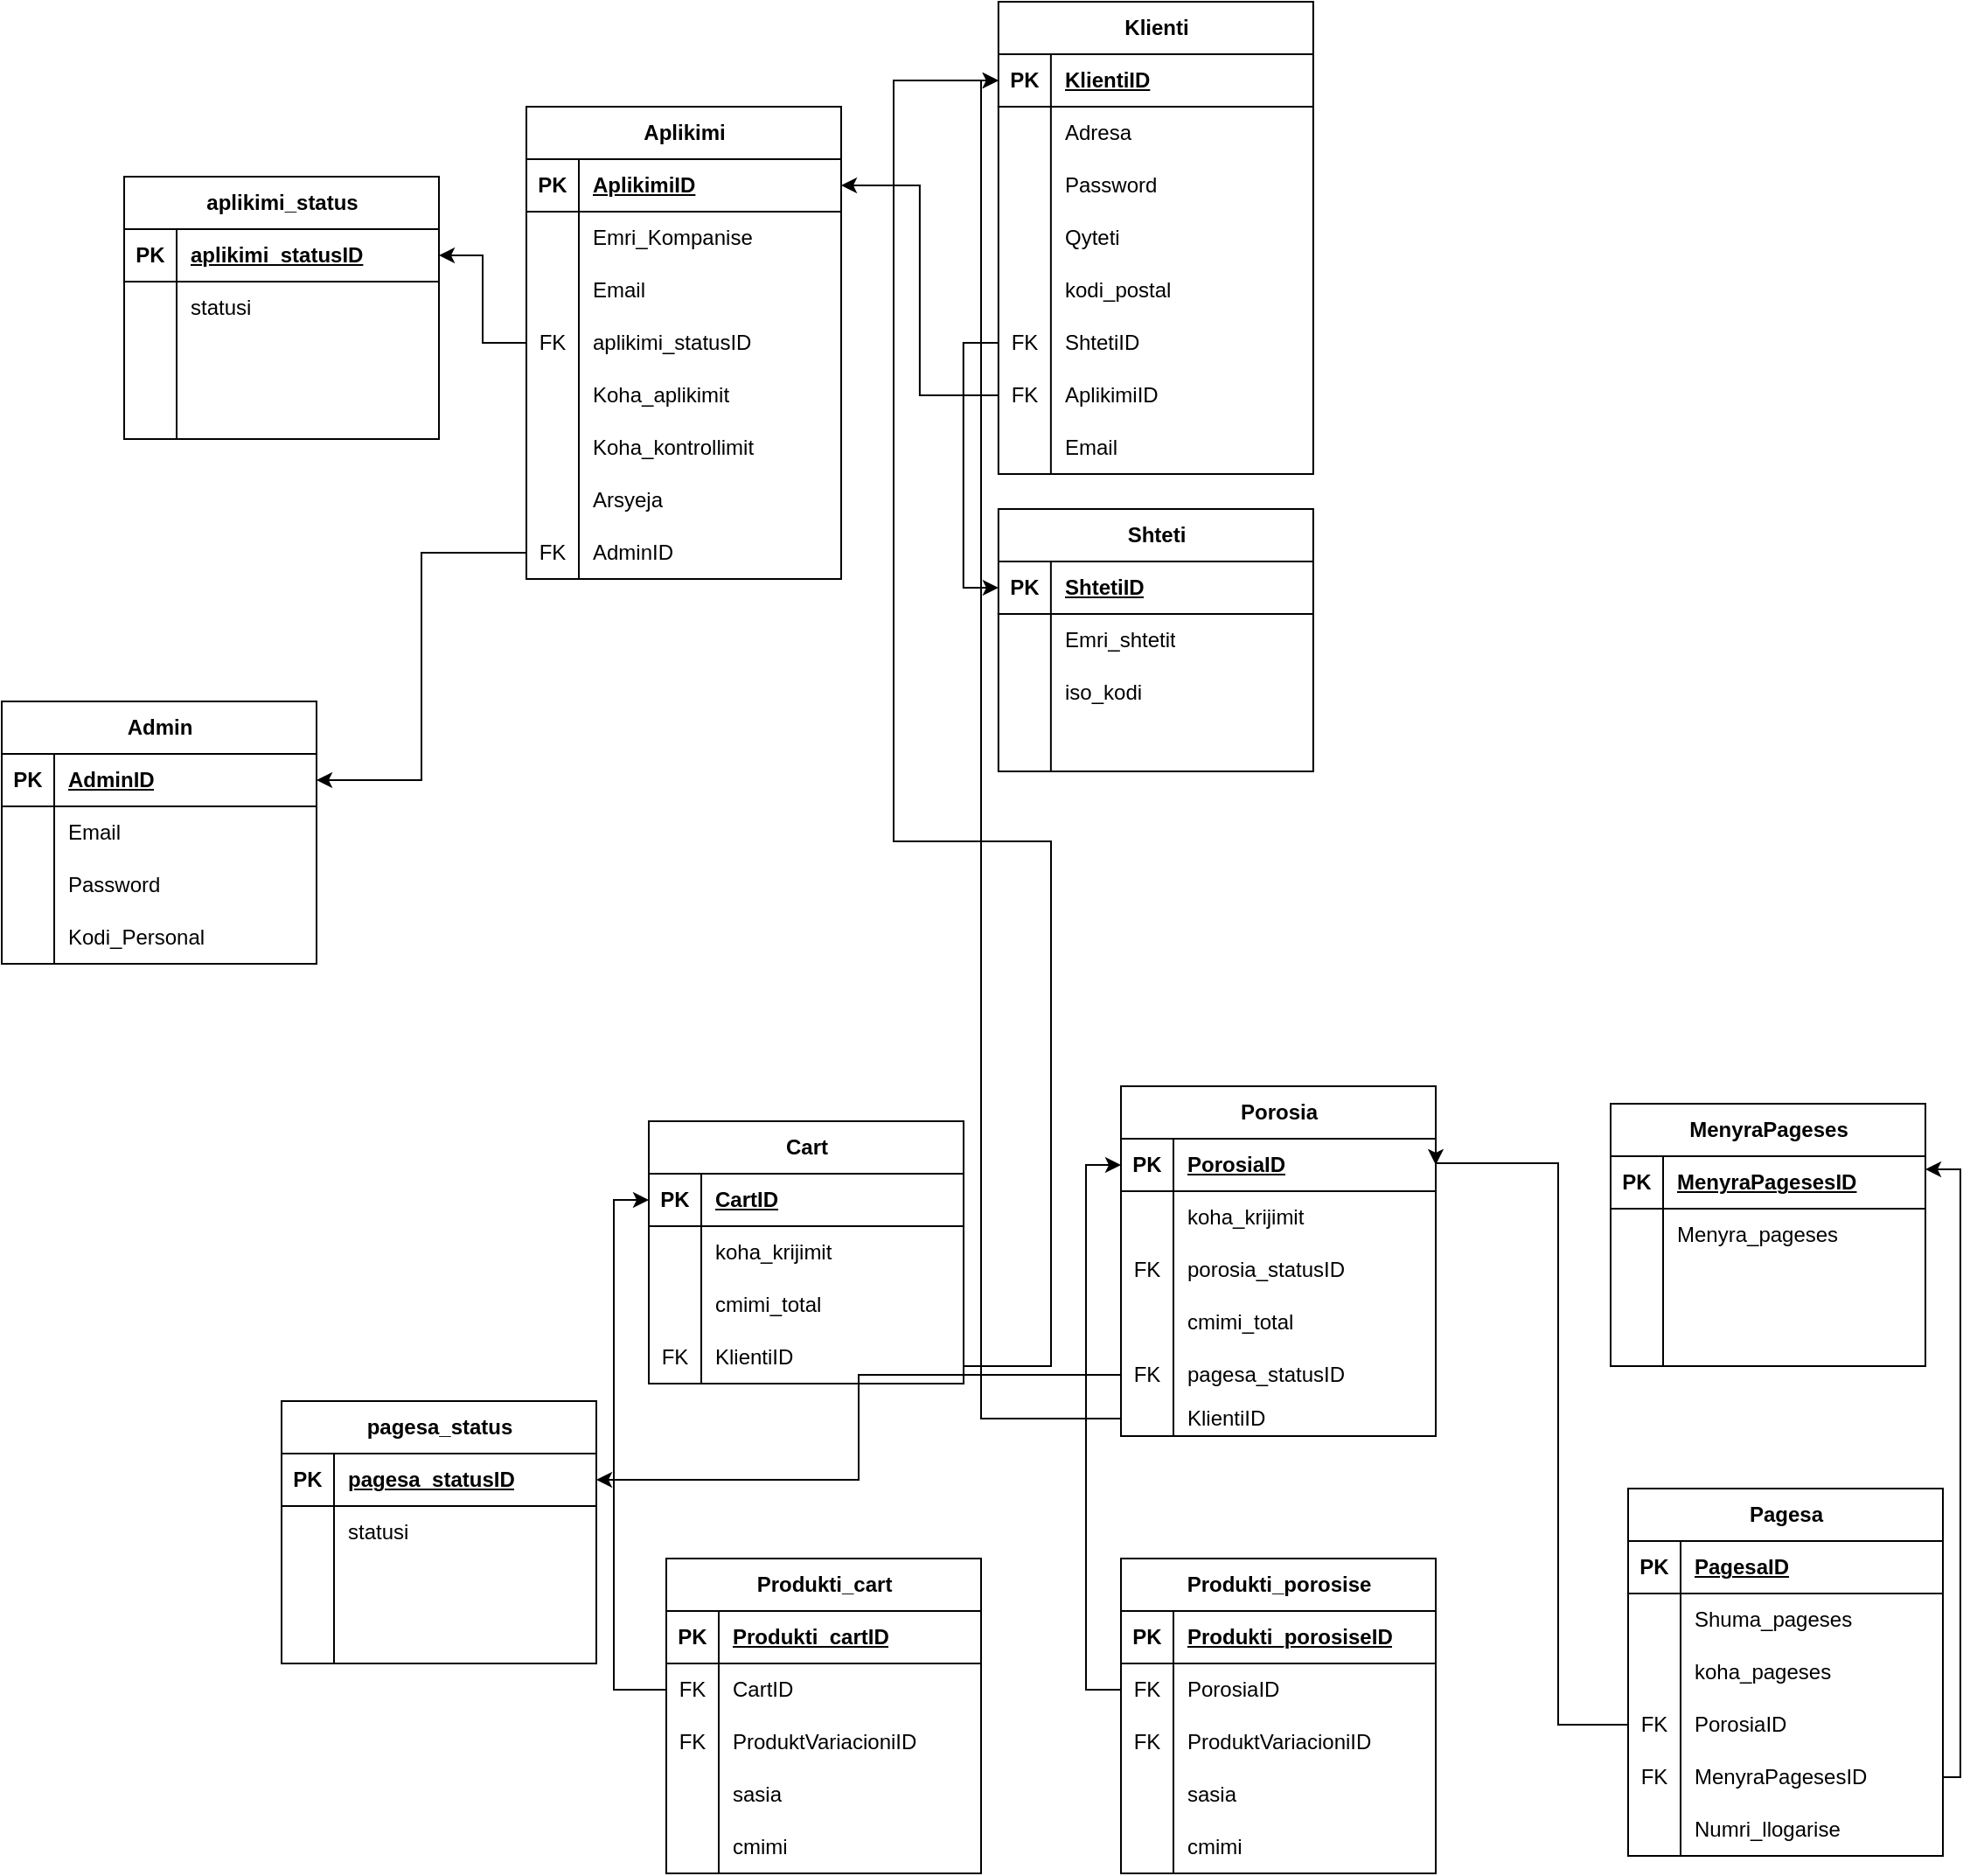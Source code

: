 <mxfile version="27.0.5">
  <diagram id="inrG9tFSetUtKvwAj33T" name="Page-2">
    <mxGraphModel dx="3516" dy="1391" grid="1" gridSize="10" guides="1" tooltips="1" connect="1" arrows="1" fold="1" page="1" pageScale="1" pageWidth="1200" pageHeight="1920" math="0" shadow="0">
      <root>
        <mxCell id="0" />
        <mxCell id="1" parent="0" />
        <mxCell id="9MRu6zgC46oOxeiJVNoR-1" value="Aplikimi" style="shape=table;startSize=30;container=1;collapsible=1;childLayout=tableLayout;fixedRows=1;rowLines=0;fontStyle=1;align=center;resizeLast=1;html=1;" parent="1" vertex="1">
          <mxGeometry x="-350" y="390" width="180" height="270" as="geometry" />
        </mxCell>
        <mxCell id="9MRu6zgC46oOxeiJVNoR-2" value="" style="shape=tableRow;horizontal=0;startSize=0;swimlaneHead=0;swimlaneBody=0;fillColor=none;collapsible=0;dropTarget=0;points=[[0,0.5],[1,0.5]];portConstraint=eastwest;top=0;left=0;right=0;bottom=1;" parent="9MRu6zgC46oOxeiJVNoR-1" vertex="1">
          <mxGeometry y="30" width="180" height="30" as="geometry" />
        </mxCell>
        <mxCell id="9MRu6zgC46oOxeiJVNoR-3" value="PK" style="shape=partialRectangle;connectable=0;fillColor=none;top=0;left=0;bottom=0;right=0;fontStyle=1;overflow=hidden;whiteSpace=wrap;html=1;" parent="9MRu6zgC46oOxeiJVNoR-2" vertex="1">
          <mxGeometry width="30" height="30" as="geometry">
            <mxRectangle width="30" height="30" as="alternateBounds" />
          </mxGeometry>
        </mxCell>
        <mxCell id="9MRu6zgC46oOxeiJVNoR-4" value="AplikimiID" style="shape=partialRectangle;connectable=0;fillColor=none;top=0;left=0;bottom=0;right=0;align=left;spacingLeft=6;fontStyle=5;overflow=hidden;whiteSpace=wrap;html=1;" parent="9MRu6zgC46oOxeiJVNoR-2" vertex="1">
          <mxGeometry x="30" width="150" height="30" as="geometry">
            <mxRectangle width="150" height="30" as="alternateBounds" />
          </mxGeometry>
        </mxCell>
        <mxCell id="9MRu6zgC46oOxeiJVNoR-5" value="" style="shape=tableRow;horizontal=0;startSize=0;swimlaneHead=0;swimlaneBody=0;fillColor=none;collapsible=0;dropTarget=0;points=[[0,0.5],[1,0.5]];portConstraint=eastwest;top=0;left=0;right=0;bottom=0;" parent="9MRu6zgC46oOxeiJVNoR-1" vertex="1">
          <mxGeometry y="60" width="180" height="30" as="geometry" />
        </mxCell>
        <mxCell id="9MRu6zgC46oOxeiJVNoR-6" value="" style="shape=partialRectangle;connectable=0;fillColor=none;top=0;left=0;bottom=0;right=0;editable=1;overflow=hidden;whiteSpace=wrap;html=1;" parent="9MRu6zgC46oOxeiJVNoR-5" vertex="1">
          <mxGeometry width="30" height="30" as="geometry">
            <mxRectangle width="30" height="30" as="alternateBounds" />
          </mxGeometry>
        </mxCell>
        <mxCell id="9MRu6zgC46oOxeiJVNoR-7" value="Emri_Kompanise" style="shape=partialRectangle;connectable=0;fillColor=none;top=0;left=0;bottom=0;right=0;align=left;spacingLeft=6;overflow=hidden;whiteSpace=wrap;html=1;" parent="9MRu6zgC46oOxeiJVNoR-5" vertex="1">
          <mxGeometry x="30" width="150" height="30" as="geometry">
            <mxRectangle width="150" height="30" as="alternateBounds" />
          </mxGeometry>
        </mxCell>
        <mxCell id="9MRu6zgC46oOxeiJVNoR-8" value="" style="shape=tableRow;horizontal=0;startSize=0;swimlaneHead=0;swimlaneBody=0;fillColor=none;collapsible=0;dropTarget=0;points=[[0,0.5],[1,0.5]];portConstraint=eastwest;top=0;left=0;right=0;bottom=0;" parent="9MRu6zgC46oOxeiJVNoR-1" vertex="1">
          <mxGeometry y="90" width="180" height="30" as="geometry" />
        </mxCell>
        <mxCell id="9MRu6zgC46oOxeiJVNoR-9" value="" style="shape=partialRectangle;connectable=0;fillColor=none;top=0;left=0;bottom=0;right=0;editable=1;overflow=hidden;whiteSpace=wrap;html=1;" parent="9MRu6zgC46oOxeiJVNoR-8" vertex="1">
          <mxGeometry width="30" height="30" as="geometry">
            <mxRectangle width="30" height="30" as="alternateBounds" />
          </mxGeometry>
        </mxCell>
        <mxCell id="9MRu6zgC46oOxeiJVNoR-10" value="Email" style="shape=partialRectangle;connectable=0;fillColor=none;top=0;left=0;bottom=0;right=0;align=left;spacingLeft=6;overflow=hidden;whiteSpace=wrap;html=1;" parent="9MRu6zgC46oOxeiJVNoR-8" vertex="1">
          <mxGeometry x="30" width="150" height="30" as="geometry">
            <mxRectangle width="150" height="30" as="alternateBounds" />
          </mxGeometry>
        </mxCell>
        <mxCell id="9MRu6zgC46oOxeiJVNoR-11" value="" style="shape=tableRow;horizontal=0;startSize=0;swimlaneHead=0;swimlaneBody=0;fillColor=none;collapsible=0;dropTarget=0;points=[[0,0.5],[1,0.5]];portConstraint=eastwest;top=0;left=0;right=0;bottom=0;" parent="9MRu6zgC46oOxeiJVNoR-1" vertex="1">
          <mxGeometry y="120" width="180" height="30" as="geometry" />
        </mxCell>
        <mxCell id="9MRu6zgC46oOxeiJVNoR-12" value="FK" style="shape=partialRectangle;connectable=0;fillColor=none;top=0;left=0;bottom=0;right=0;editable=1;overflow=hidden;whiteSpace=wrap;html=1;" parent="9MRu6zgC46oOxeiJVNoR-11" vertex="1">
          <mxGeometry width="30" height="30" as="geometry">
            <mxRectangle width="30" height="30" as="alternateBounds" />
          </mxGeometry>
        </mxCell>
        <mxCell id="9MRu6zgC46oOxeiJVNoR-13" value="aplikimi_statusID" style="shape=partialRectangle;connectable=0;fillColor=none;top=0;left=0;bottom=0;right=0;align=left;spacingLeft=6;overflow=hidden;whiteSpace=wrap;html=1;" parent="9MRu6zgC46oOxeiJVNoR-11" vertex="1">
          <mxGeometry x="30" width="150" height="30" as="geometry">
            <mxRectangle width="150" height="30" as="alternateBounds" />
          </mxGeometry>
        </mxCell>
        <mxCell id="JgBjzGABRpMAtfdiKs-l-27" value="" style="shape=tableRow;horizontal=0;startSize=0;swimlaneHead=0;swimlaneBody=0;fillColor=none;collapsible=0;dropTarget=0;points=[[0,0.5],[1,0.5]];portConstraint=eastwest;top=0;left=0;right=0;bottom=0;" parent="9MRu6zgC46oOxeiJVNoR-1" vertex="1">
          <mxGeometry y="150" width="180" height="30" as="geometry" />
        </mxCell>
        <mxCell id="JgBjzGABRpMAtfdiKs-l-28" value="" style="shape=partialRectangle;connectable=0;fillColor=none;top=0;left=0;bottom=0;right=0;editable=1;overflow=hidden;whiteSpace=wrap;html=1;" parent="JgBjzGABRpMAtfdiKs-l-27" vertex="1">
          <mxGeometry width="30" height="30" as="geometry">
            <mxRectangle width="30" height="30" as="alternateBounds" />
          </mxGeometry>
        </mxCell>
        <mxCell id="JgBjzGABRpMAtfdiKs-l-29" value="Koha_aplikimit" style="shape=partialRectangle;connectable=0;fillColor=none;top=0;left=0;bottom=0;right=0;align=left;spacingLeft=6;overflow=hidden;whiteSpace=wrap;html=1;" parent="JgBjzGABRpMAtfdiKs-l-27" vertex="1">
          <mxGeometry x="30" width="150" height="30" as="geometry">
            <mxRectangle width="150" height="30" as="alternateBounds" />
          </mxGeometry>
        </mxCell>
        <mxCell id="JgBjzGABRpMAtfdiKs-l-30" value="" style="shape=tableRow;horizontal=0;startSize=0;swimlaneHead=0;swimlaneBody=0;fillColor=none;collapsible=0;dropTarget=0;points=[[0,0.5],[1,0.5]];portConstraint=eastwest;top=0;left=0;right=0;bottom=0;" parent="9MRu6zgC46oOxeiJVNoR-1" vertex="1">
          <mxGeometry y="180" width="180" height="30" as="geometry" />
        </mxCell>
        <mxCell id="JgBjzGABRpMAtfdiKs-l-31" value="" style="shape=partialRectangle;connectable=0;fillColor=none;top=0;left=0;bottom=0;right=0;editable=1;overflow=hidden;whiteSpace=wrap;html=1;" parent="JgBjzGABRpMAtfdiKs-l-30" vertex="1">
          <mxGeometry width="30" height="30" as="geometry">
            <mxRectangle width="30" height="30" as="alternateBounds" />
          </mxGeometry>
        </mxCell>
        <mxCell id="JgBjzGABRpMAtfdiKs-l-32" value="Koha_kontrollimit" style="shape=partialRectangle;connectable=0;fillColor=none;top=0;left=0;bottom=0;right=0;align=left;spacingLeft=6;overflow=hidden;whiteSpace=wrap;html=1;" parent="JgBjzGABRpMAtfdiKs-l-30" vertex="1">
          <mxGeometry x="30" width="150" height="30" as="geometry">
            <mxRectangle width="150" height="30" as="alternateBounds" />
          </mxGeometry>
        </mxCell>
        <mxCell id="JgBjzGABRpMAtfdiKs-l-33" value="" style="shape=tableRow;horizontal=0;startSize=0;swimlaneHead=0;swimlaneBody=0;fillColor=none;collapsible=0;dropTarget=0;points=[[0,0.5],[1,0.5]];portConstraint=eastwest;top=0;left=0;right=0;bottom=0;" parent="9MRu6zgC46oOxeiJVNoR-1" vertex="1">
          <mxGeometry y="210" width="180" height="30" as="geometry" />
        </mxCell>
        <mxCell id="JgBjzGABRpMAtfdiKs-l-34" value="" style="shape=partialRectangle;connectable=0;fillColor=none;top=0;left=0;bottom=0;right=0;editable=1;overflow=hidden;whiteSpace=wrap;html=1;" parent="JgBjzGABRpMAtfdiKs-l-33" vertex="1">
          <mxGeometry width="30" height="30" as="geometry">
            <mxRectangle width="30" height="30" as="alternateBounds" />
          </mxGeometry>
        </mxCell>
        <mxCell id="JgBjzGABRpMAtfdiKs-l-35" value="Arsyeja" style="shape=partialRectangle;connectable=0;fillColor=none;top=0;left=0;bottom=0;right=0;align=left;spacingLeft=6;overflow=hidden;whiteSpace=wrap;html=1;" parent="JgBjzGABRpMAtfdiKs-l-33" vertex="1">
          <mxGeometry x="30" width="150" height="30" as="geometry">
            <mxRectangle width="150" height="30" as="alternateBounds" />
          </mxGeometry>
        </mxCell>
        <mxCell id="O9FSo1fvwUxD36VptF1c-1" value="" style="shape=tableRow;horizontal=0;startSize=0;swimlaneHead=0;swimlaneBody=0;fillColor=none;collapsible=0;dropTarget=0;points=[[0,0.5],[1,0.5]];portConstraint=eastwest;top=0;left=0;right=0;bottom=0;" parent="9MRu6zgC46oOxeiJVNoR-1" vertex="1">
          <mxGeometry y="240" width="180" height="30" as="geometry" />
        </mxCell>
        <mxCell id="O9FSo1fvwUxD36VptF1c-2" value="FK" style="shape=partialRectangle;connectable=0;fillColor=none;top=0;left=0;bottom=0;right=0;editable=1;overflow=hidden;whiteSpace=wrap;html=1;" parent="O9FSo1fvwUxD36VptF1c-1" vertex="1">
          <mxGeometry width="30" height="30" as="geometry">
            <mxRectangle width="30" height="30" as="alternateBounds" />
          </mxGeometry>
        </mxCell>
        <mxCell id="O9FSo1fvwUxD36VptF1c-3" value="AdminID" style="shape=partialRectangle;connectable=0;fillColor=none;top=0;left=0;bottom=0;right=0;align=left;spacingLeft=6;overflow=hidden;whiteSpace=wrap;html=1;" parent="O9FSo1fvwUxD36VptF1c-1" vertex="1">
          <mxGeometry x="30" width="150" height="30" as="geometry">
            <mxRectangle width="150" height="30" as="alternateBounds" />
          </mxGeometry>
        </mxCell>
        <mxCell id="QWHdFz-sp6VX3KJztdxl-5" value="Klienti" style="shape=table;startSize=30;container=1;collapsible=1;childLayout=tableLayout;fixedRows=1;rowLines=0;fontStyle=1;align=center;resizeLast=1;html=1;" parent="1" vertex="1">
          <mxGeometry x="-80.07" y="330" width="180" height="270" as="geometry" />
        </mxCell>
        <mxCell id="QWHdFz-sp6VX3KJztdxl-6" value="" style="shape=tableRow;horizontal=0;startSize=0;swimlaneHead=0;swimlaneBody=0;fillColor=none;collapsible=0;dropTarget=0;points=[[0,0.5],[1,0.5]];portConstraint=eastwest;top=0;left=0;right=0;bottom=1;" parent="QWHdFz-sp6VX3KJztdxl-5" vertex="1">
          <mxGeometry y="30" width="180" height="30" as="geometry" />
        </mxCell>
        <mxCell id="QWHdFz-sp6VX3KJztdxl-7" value="PK" style="shape=partialRectangle;connectable=0;fillColor=none;top=0;left=0;bottom=0;right=0;fontStyle=1;overflow=hidden;whiteSpace=wrap;html=1;" parent="QWHdFz-sp6VX3KJztdxl-6" vertex="1">
          <mxGeometry width="30" height="30" as="geometry">
            <mxRectangle width="30" height="30" as="alternateBounds" />
          </mxGeometry>
        </mxCell>
        <mxCell id="QWHdFz-sp6VX3KJztdxl-8" value="KlientiID" style="shape=partialRectangle;connectable=0;fillColor=none;top=0;left=0;bottom=0;right=0;align=left;spacingLeft=6;fontStyle=5;overflow=hidden;whiteSpace=wrap;html=1;" parent="QWHdFz-sp6VX3KJztdxl-6" vertex="1">
          <mxGeometry x="30" width="150" height="30" as="geometry">
            <mxRectangle width="150" height="30" as="alternateBounds" />
          </mxGeometry>
        </mxCell>
        <mxCell id="QWHdFz-sp6VX3KJztdxl-9" value="" style="shape=tableRow;horizontal=0;startSize=0;swimlaneHead=0;swimlaneBody=0;fillColor=none;collapsible=0;dropTarget=0;points=[[0,0.5],[1,0.5]];portConstraint=eastwest;top=0;left=0;right=0;bottom=0;" parent="QWHdFz-sp6VX3KJztdxl-5" vertex="1">
          <mxGeometry y="60" width="180" height="30" as="geometry" />
        </mxCell>
        <mxCell id="QWHdFz-sp6VX3KJztdxl-10" value="" style="shape=partialRectangle;connectable=0;fillColor=none;top=0;left=0;bottom=0;right=0;editable=1;overflow=hidden;whiteSpace=wrap;html=1;" parent="QWHdFz-sp6VX3KJztdxl-9" vertex="1">
          <mxGeometry width="30" height="30" as="geometry">
            <mxRectangle width="30" height="30" as="alternateBounds" />
          </mxGeometry>
        </mxCell>
        <mxCell id="QWHdFz-sp6VX3KJztdxl-11" value="Adresa" style="shape=partialRectangle;connectable=0;fillColor=none;top=0;left=0;bottom=0;right=0;align=left;spacingLeft=6;overflow=hidden;whiteSpace=wrap;html=1;" parent="QWHdFz-sp6VX3KJztdxl-9" vertex="1">
          <mxGeometry x="30" width="150" height="30" as="geometry">
            <mxRectangle width="150" height="30" as="alternateBounds" />
          </mxGeometry>
        </mxCell>
        <mxCell id="QWHdFz-sp6VX3KJztdxl-12" value="" style="shape=tableRow;horizontal=0;startSize=0;swimlaneHead=0;swimlaneBody=0;fillColor=none;collapsible=0;dropTarget=0;points=[[0,0.5],[1,0.5]];portConstraint=eastwest;top=0;left=0;right=0;bottom=0;" parent="QWHdFz-sp6VX3KJztdxl-5" vertex="1">
          <mxGeometry y="90" width="180" height="30" as="geometry" />
        </mxCell>
        <mxCell id="QWHdFz-sp6VX3KJztdxl-13" value="" style="shape=partialRectangle;connectable=0;fillColor=none;top=0;left=0;bottom=0;right=0;editable=1;overflow=hidden;whiteSpace=wrap;html=1;" parent="QWHdFz-sp6VX3KJztdxl-12" vertex="1">
          <mxGeometry width="30" height="30" as="geometry">
            <mxRectangle width="30" height="30" as="alternateBounds" />
          </mxGeometry>
        </mxCell>
        <mxCell id="QWHdFz-sp6VX3KJztdxl-14" value="Password" style="shape=partialRectangle;connectable=0;fillColor=none;top=0;left=0;bottom=0;right=0;align=left;spacingLeft=6;overflow=hidden;whiteSpace=wrap;html=1;" parent="QWHdFz-sp6VX3KJztdxl-12" vertex="1">
          <mxGeometry x="30" width="150" height="30" as="geometry">
            <mxRectangle width="150" height="30" as="alternateBounds" />
          </mxGeometry>
        </mxCell>
        <mxCell id="QWHdFz-sp6VX3KJztdxl-15" value="" style="shape=tableRow;horizontal=0;startSize=0;swimlaneHead=0;swimlaneBody=0;fillColor=none;collapsible=0;dropTarget=0;points=[[0,0.5],[1,0.5]];portConstraint=eastwest;top=0;left=0;right=0;bottom=0;" parent="QWHdFz-sp6VX3KJztdxl-5" vertex="1">
          <mxGeometry y="120" width="180" height="30" as="geometry" />
        </mxCell>
        <mxCell id="QWHdFz-sp6VX3KJztdxl-16" value="" style="shape=partialRectangle;connectable=0;fillColor=none;top=0;left=0;bottom=0;right=0;editable=1;overflow=hidden;whiteSpace=wrap;html=1;" parent="QWHdFz-sp6VX3KJztdxl-15" vertex="1">
          <mxGeometry width="30" height="30" as="geometry">
            <mxRectangle width="30" height="30" as="alternateBounds" />
          </mxGeometry>
        </mxCell>
        <mxCell id="QWHdFz-sp6VX3KJztdxl-17" value="Qyteti" style="shape=partialRectangle;connectable=0;fillColor=none;top=0;left=0;bottom=0;right=0;align=left;spacingLeft=6;overflow=hidden;whiteSpace=wrap;html=1;" parent="QWHdFz-sp6VX3KJztdxl-15" vertex="1">
          <mxGeometry x="30" width="150" height="30" as="geometry">
            <mxRectangle width="150" height="30" as="alternateBounds" />
          </mxGeometry>
        </mxCell>
        <mxCell id="JgBjzGABRpMAtfdiKs-l-2" value="" style="shape=tableRow;horizontal=0;startSize=0;swimlaneHead=0;swimlaneBody=0;fillColor=none;collapsible=0;dropTarget=0;points=[[0,0.5],[1,0.5]];portConstraint=eastwest;top=0;left=0;right=0;bottom=0;" parent="QWHdFz-sp6VX3KJztdxl-5" vertex="1">
          <mxGeometry y="150" width="180" height="30" as="geometry" />
        </mxCell>
        <mxCell id="JgBjzGABRpMAtfdiKs-l-3" value="" style="shape=partialRectangle;connectable=0;fillColor=none;top=0;left=0;bottom=0;right=0;editable=1;overflow=hidden;whiteSpace=wrap;html=1;" parent="JgBjzGABRpMAtfdiKs-l-2" vertex="1">
          <mxGeometry width="30" height="30" as="geometry">
            <mxRectangle width="30" height="30" as="alternateBounds" />
          </mxGeometry>
        </mxCell>
        <mxCell id="JgBjzGABRpMAtfdiKs-l-4" value="kodi_postal" style="shape=partialRectangle;connectable=0;fillColor=none;top=0;left=0;bottom=0;right=0;align=left;spacingLeft=6;overflow=hidden;whiteSpace=wrap;html=1;" parent="JgBjzGABRpMAtfdiKs-l-2" vertex="1">
          <mxGeometry x="30" width="150" height="30" as="geometry">
            <mxRectangle width="150" height="30" as="alternateBounds" />
          </mxGeometry>
        </mxCell>
        <mxCell id="JgBjzGABRpMAtfdiKs-l-5" value="" style="shape=tableRow;horizontal=0;startSize=0;swimlaneHead=0;swimlaneBody=0;fillColor=none;collapsible=0;dropTarget=0;points=[[0,0.5],[1,0.5]];portConstraint=eastwest;top=0;left=0;right=0;bottom=0;" parent="QWHdFz-sp6VX3KJztdxl-5" vertex="1">
          <mxGeometry y="180" width="180" height="30" as="geometry" />
        </mxCell>
        <mxCell id="JgBjzGABRpMAtfdiKs-l-6" value="FK" style="shape=partialRectangle;connectable=0;fillColor=none;top=0;left=0;bottom=0;right=0;editable=1;overflow=hidden;whiteSpace=wrap;html=1;" parent="JgBjzGABRpMAtfdiKs-l-5" vertex="1">
          <mxGeometry width="30" height="30" as="geometry">
            <mxRectangle width="30" height="30" as="alternateBounds" />
          </mxGeometry>
        </mxCell>
        <mxCell id="JgBjzGABRpMAtfdiKs-l-7" value="ShtetiID" style="shape=partialRectangle;connectable=0;fillColor=none;top=0;left=0;bottom=0;right=0;align=left;spacingLeft=6;overflow=hidden;whiteSpace=wrap;html=1;" parent="JgBjzGABRpMAtfdiKs-l-5" vertex="1">
          <mxGeometry x="30" width="150" height="30" as="geometry">
            <mxRectangle width="150" height="30" as="alternateBounds" />
          </mxGeometry>
        </mxCell>
        <mxCell id="JgBjzGABRpMAtfdiKs-l-23" value="" style="shape=tableRow;horizontal=0;startSize=0;swimlaneHead=0;swimlaneBody=0;fillColor=none;collapsible=0;dropTarget=0;points=[[0,0.5],[1,0.5]];portConstraint=eastwest;top=0;left=0;right=0;bottom=0;" parent="QWHdFz-sp6VX3KJztdxl-5" vertex="1">
          <mxGeometry y="210" width="180" height="30" as="geometry" />
        </mxCell>
        <mxCell id="JgBjzGABRpMAtfdiKs-l-24" value="FK" style="shape=partialRectangle;connectable=0;fillColor=none;top=0;left=0;bottom=0;right=0;editable=1;overflow=hidden;whiteSpace=wrap;html=1;" parent="JgBjzGABRpMAtfdiKs-l-23" vertex="1">
          <mxGeometry width="30" height="30" as="geometry">
            <mxRectangle width="30" height="30" as="alternateBounds" />
          </mxGeometry>
        </mxCell>
        <mxCell id="JgBjzGABRpMAtfdiKs-l-25" value="AplikimiID" style="shape=partialRectangle;connectable=0;fillColor=none;top=0;left=0;bottom=0;right=0;align=left;spacingLeft=6;overflow=hidden;whiteSpace=wrap;html=1;" parent="JgBjzGABRpMAtfdiKs-l-23" vertex="1">
          <mxGeometry x="30" width="150" height="30" as="geometry">
            <mxRectangle width="150" height="30" as="alternateBounds" />
          </mxGeometry>
        </mxCell>
        <mxCell id="OsRkON-zYJo7w62_TQB0-2" value="" style="shape=tableRow;horizontal=0;startSize=0;swimlaneHead=0;swimlaneBody=0;fillColor=none;collapsible=0;dropTarget=0;points=[[0,0.5],[1,0.5]];portConstraint=eastwest;top=0;left=0;right=0;bottom=0;" parent="QWHdFz-sp6VX3KJztdxl-5" vertex="1">
          <mxGeometry y="240" width="180" height="30" as="geometry" />
        </mxCell>
        <mxCell id="OsRkON-zYJo7w62_TQB0-3" value="" style="shape=partialRectangle;connectable=0;fillColor=none;top=0;left=0;bottom=0;right=0;editable=1;overflow=hidden;whiteSpace=wrap;html=1;" parent="OsRkON-zYJo7w62_TQB0-2" vertex="1">
          <mxGeometry width="30" height="30" as="geometry">
            <mxRectangle width="30" height="30" as="alternateBounds" />
          </mxGeometry>
        </mxCell>
        <mxCell id="OsRkON-zYJo7w62_TQB0-4" value="Email" style="shape=partialRectangle;connectable=0;fillColor=none;top=0;left=0;bottom=0;right=0;align=left;spacingLeft=6;overflow=hidden;whiteSpace=wrap;html=1;" parent="OsRkON-zYJo7w62_TQB0-2" vertex="1">
          <mxGeometry x="30" width="150" height="30" as="geometry">
            <mxRectangle width="150" height="30" as="alternateBounds" />
          </mxGeometry>
        </mxCell>
        <mxCell id="JgBjzGABRpMAtfdiKs-l-8" value="Shteti" style="shape=table;startSize=30;container=1;collapsible=1;childLayout=tableLayout;fixedRows=1;rowLines=0;fontStyle=1;align=center;resizeLast=1;html=1;" parent="1" vertex="1">
          <mxGeometry x="-80.07" y="620" width="180" height="150" as="geometry" />
        </mxCell>
        <mxCell id="JgBjzGABRpMAtfdiKs-l-9" value="" style="shape=tableRow;horizontal=0;startSize=0;swimlaneHead=0;swimlaneBody=0;fillColor=none;collapsible=0;dropTarget=0;points=[[0,0.5],[1,0.5]];portConstraint=eastwest;top=0;left=0;right=0;bottom=1;" parent="JgBjzGABRpMAtfdiKs-l-8" vertex="1">
          <mxGeometry y="30" width="180" height="30" as="geometry" />
        </mxCell>
        <mxCell id="JgBjzGABRpMAtfdiKs-l-10" value="PK" style="shape=partialRectangle;connectable=0;fillColor=none;top=0;left=0;bottom=0;right=0;fontStyle=1;overflow=hidden;whiteSpace=wrap;html=1;" parent="JgBjzGABRpMAtfdiKs-l-9" vertex="1">
          <mxGeometry width="30" height="30" as="geometry">
            <mxRectangle width="30" height="30" as="alternateBounds" />
          </mxGeometry>
        </mxCell>
        <mxCell id="JgBjzGABRpMAtfdiKs-l-11" value="ShtetiID" style="shape=partialRectangle;connectable=0;fillColor=none;top=0;left=0;bottom=0;right=0;align=left;spacingLeft=6;fontStyle=5;overflow=hidden;whiteSpace=wrap;html=1;" parent="JgBjzGABRpMAtfdiKs-l-9" vertex="1">
          <mxGeometry x="30" width="150" height="30" as="geometry">
            <mxRectangle width="150" height="30" as="alternateBounds" />
          </mxGeometry>
        </mxCell>
        <mxCell id="JgBjzGABRpMAtfdiKs-l-12" value="" style="shape=tableRow;horizontal=0;startSize=0;swimlaneHead=0;swimlaneBody=0;fillColor=none;collapsible=0;dropTarget=0;points=[[0,0.5],[1,0.5]];portConstraint=eastwest;top=0;left=0;right=0;bottom=0;" parent="JgBjzGABRpMAtfdiKs-l-8" vertex="1">
          <mxGeometry y="60" width="180" height="30" as="geometry" />
        </mxCell>
        <mxCell id="JgBjzGABRpMAtfdiKs-l-13" value="" style="shape=partialRectangle;connectable=0;fillColor=none;top=0;left=0;bottom=0;right=0;editable=1;overflow=hidden;whiteSpace=wrap;html=1;" parent="JgBjzGABRpMAtfdiKs-l-12" vertex="1">
          <mxGeometry width="30" height="30" as="geometry">
            <mxRectangle width="30" height="30" as="alternateBounds" />
          </mxGeometry>
        </mxCell>
        <mxCell id="JgBjzGABRpMAtfdiKs-l-14" value="Emri_shtetit" style="shape=partialRectangle;connectable=0;fillColor=none;top=0;left=0;bottom=0;right=0;align=left;spacingLeft=6;overflow=hidden;whiteSpace=wrap;html=1;" parent="JgBjzGABRpMAtfdiKs-l-12" vertex="1">
          <mxGeometry x="30" width="150" height="30" as="geometry">
            <mxRectangle width="150" height="30" as="alternateBounds" />
          </mxGeometry>
        </mxCell>
        <mxCell id="JgBjzGABRpMAtfdiKs-l-15" value="" style="shape=tableRow;horizontal=0;startSize=0;swimlaneHead=0;swimlaneBody=0;fillColor=none;collapsible=0;dropTarget=0;points=[[0,0.5],[1,0.5]];portConstraint=eastwest;top=0;left=0;right=0;bottom=0;" parent="JgBjzGABRpMAtfdiKs-l-8" vertex="1">
          <mxGeometry y="90" width="180" height="30" as="geometry" />
        </mxCell>
        <mxCell id="JgBjzGABRpMAtfdiKs-l-16" value="" style="shape=partialRectangle;connectable=0;fillColor=none;top=0;left=0;bottom=0;right=0;editable=1;overflow=hidden;whiteSpace=wrap;html=1;" parent="JgBjzGABRpMAtfdiKs-l-15" vertex="1">
          <mxGeometry width="30" height="30" as="geometry">
            <mxRectangle width="30" height="30" as="alternateBounds" />
          </mxGeometry>
        </mxCell>
        <mxCell id="JgBjzGABRpMAtfdiKs-l-17" value="iso_kodi" style="shape=partialRectangle;connectable=0;fillColor=none;top=0;left=0;bottom=0;right=0;align=left;spacingLeft=6;overflow=hidden;whiteSpace=wrap;html=1;" parent="JgBjzGABRpMAtfdiKs-l-15" vertex="1">
          <mxGeometry x="30" width="150" height="30" as="geometry">
            <mxRectangle width="150" height="30" as="alternateBounds" />
          </mxGeometry>
        </mxCell>
        <mxCell id="JgBjzGABRpMAtfdiKs-l-18" value="" style="shape=tableRow;horizontal=0;startSize=0;swimlaneHead=0;swimlaneBody=0;fillColor=none;collapsible=0;dropTarget=0;points=[[0,0.5],[1,0.5]];portConstraint=eastwest;top=0;left=0;right=0;bottom=0;" parent="JgBjzGABRpMAtfdiKs-l-8" vertex="1">
          <mxGeometry y="120" width="180" height="30" as="geometry" />
        </mxCell>
        <mxCell id="JgBjzGABRpMAtfdiKs-l-19" value="" style="shape=partialRectangle;connectable=0;fillColor=none;top=0;left=0;bottom=0;right=0;editable=1;overflow=hidden;whiteSpace=wrap;html=1;" parent="JgBjzGABRpMAtfdiKs-l-18" vertex="1">
          <mxGeometry width="30" height="30" as="geometry">
            <mxRectangle width="30" height="30" as="alternateBounds" />
          </mxGeometry>
        </mxCell>
        <mxCell id="JgBjzGABRpMAtfdiKs-l-20" value="" style="shape=partialRectangle;connectable=0;fillColor=none;top=0;left=0;bottom=0;right=0;align=left;spacingLeft=6;overflow=hidden;whiteSpace=wrap;html=1;" parent="JgBjzGABRpMAtfdiKs-l-18" vertex="1">
          <mxGeometry x="30" width="150" height="30" as="geometry">
            <mxRectangle width="150" height="30" as="alternateBounds" />
          </mxGeometry>
        </mxCell>
        <mxCell id="JgBjzGABRpMAtfdiKs-l-22" style="edgeStyle=orthogonalEdgeStyle;rounded=0;orthogonalLoop=1;jettySize=auto;html=1;entryX=0;entryY=0.5;entryDx=0;entryDy=0;" parent="1" source="JgBjzGABRpMAtfdiKs-l-5" target="JgBjzGABRpMAtfdiKs-l-9" edge="1">
          <mxGeometry relative="1" as="geometry" />
        </mxCell>
        <mxCell id="JgBjzGABRpMAtfdiKs-l-37" value="MenyraPageses" style="shape=table;startSize=30;container=1;collapsible=1;childLayout=tableLayout;fixedRows=1;rowLines=0;fontStyle=1;align=center;resizeLast=1;html=1;" parent="1" vertex="1">
          <mxGeometry x="270" y="960" width="180" height="150" as="geometry" />
        </mxCell>
        <mxCell id="JgBjzGABRpMAtfdiKs-l-38" value="" style="shape=tableRow;horizontal=0;startSize=0;swimlaneHead=0;swimlaneBody=0;fillColor=none;collapsible=0;dropTarget=0;points=[[0,0.5],[1,0.5]];portConstraint=eastwest;top=0;left=0;right=0;bottom=1;" parent="JgBjzGABRpMAtfdiKs-l-37" vertex="1">
          <mxGeometry y="30" width="180" height="30" as="geometry" />
        </mxCell>
        <mxCell id="JgBjzGABRpMAtfdiKs-l-39" value="PK" style="shape=partialRectangle;connectable=0;fillColor=none;top=0;left=0;bottom=0;right=0;fontStyle=1;overflow=hidden;whiteSpace=wrap;html=1;" parent="JgBjzGABRpMAtfdiKs-l-38" vertex="1">
          <mxGeometry width="30" height="30" as="geometry">
            <mxRectangle width="30" height="30" as="alternateBounds" />
          </mxGeometry>
        </mxCell>
        <mxCell id="JgBjzGABRpMAtfdiKs-l-40" value="MenyraPagesesID" style="shape=partialRectangle;connectable=0;fillColor=none;top=0;left=0;bottom=0;right=0;align=left;spacingLeft=6;fontStyle=5;overflow=hidden;whiteSpace=wrap;html=1;" parent="JgBjzGABRpMAtfdiKs-l-38" vertex="1">
          <mxGeometry x="30" width="150" height="30" as="geometry">
            <mxRectangle width="150" height="30" as="alternateBounds" />
          </mxGeometry>
        </mxCell>
        <mxCell id="JgBjzGABRpMAtfdiKs-l-41" value="" style="shape=tableRow;horizontal=0;startSize=0;swimlaneHead=0;swimlaneBody=0;fillColor=none;collapsible=0;dropTarget=0;points=[[0,0.5],[1,0.5]];portConstraint=eastwest;top=0;left=0;right=0;bottom=0;" parent="JgBjzGABRpMAtfdiKs-l-37" vertex="1">
          <mxGeometry y="60" width="180" height="30" as="geometry" />
        </mxCell>
        <mxCell id="JgBjzGABRpMAtfdiKs-l-42" value="" style="shape=partialRectangle;connectable=0;fillColor=none;top=0;left=0;bottom=0;right=0;editable=1;overflow=hidden;whiteSpace=wrap;html=1;" parent="JgBjzGABRpMAtfdiKs-l-41" vertex="1">
          <mxGeometry width="30" height="30" as="geometry">
            <mxRectangle width="30" height="30" as="alternateBounds" />
          </mxGeometry>
        </mxCell>
        <mxCell id="JgBjzGABRpMAtfdiKs-l-43" value="Menyra_pageses" style="shape=partialRectangle;connectable=0;fillColor=none;top=0;left=0;bottom=0;right=0;align=left;spacingLeft=6;overflow=hidden;whiteSpace=wrap;html=1;" parent="JgBjzGABRpMAtfdiKs-l-41" vertex="1">
          <mxGeometry x="30" width="150" height="30" as="geometry">
            <mxRectangle width="150" height="30" as="alternateBounds" />
          </mxGeometry>
        </mxCell>
        <mxCell id="JgBjzGABRpMAtfdiKs-l-44" value="" style="shape=tableRow;horizontal=0;startSize=0;swimlaneHead=0;swimlaneBody=0;fillColor=none;collapsible=0;dropTarget=0;points=[[0,0.5],[1,0.5]];portConstraint=eastwest;top=0;left=0;right=0;bottom=0;" parent="JgBjzGABRpMAtfdiKs-l-37" vertex="1">
          <mxGeometry y="90" width="180" height="30" as="geometry" />
        </mxCell>
        <mxCell id="JgBjzGABRpMAtfdiKs-l-45" value="" style="shape=partialRectangle;connectable=0;fillColor=none;top=0;left=0;bottom=0;right=0;editable=1;overflow=hidden;whiteSpace=wrap;html=1;" parent="JgBjzGABRpMAtfdiKs-l-44" vertex="1">
          <mxGeometry width="30" height="30" as="geometry">
            <mxRectangle width="30" height="30" as="alternateBounds" />
          </mxGeometry>
        </mxCell>
        <mxCell id="JgBjzGABRpMAtfdiKs-l-46" value="" style="shape=partialRectangle;connectable=0;fillColor=none;top=0;left=0;bottom=0;right=0;align=left;spacingLeft=6;overflow=hidden;whiteSpace=wrap;html=1;" parent="JgBjzGABRpMAtfdiKs-l-44" vertex="1">
          <mxGeometry x="30" width="150" height="30" as="geometry">
            <mxRectangle width="150" height="30" as="alternateBounds" />
          </mxGeometry>
        </mxCell>
        <mxCell id="JgBjzGABRpMAtfdiKs-l-47" value="" style="shape=tableRow;horizontal=0;startSize=0;swimlaneHead=0;swimlaneBody=0;fillColor=none;collapsible=0;dropTarget=0;points=[[0,0.5],[1,0.5]];portConstraint=eastwest;top=0;left=0;right=0;bottom=0;" parent="JgBjzGABRpMAtfdiKs-l-37" vertex="1">
          <mxGeometry y="120" width="180" height="30" as="geometry" />
        </mxCell>
        <mxCell id="JgBjzGABRpMAtfdiKs-l-48" value="" style="shape=partialRectangle;connectable=0;fillColor=none;top=0;left=0;bottom=0;right=0;editable=1;overflow=hidden;whiteSpace=wrap;html=1;" parent="JgBjzGABRpMAtfdiKs-l-47" vertex="1">
          <mxGeometry width="30" height="30" as="geometry">
            <mxRectangle width="30" height="30" as="alternateBounds" />
          </mxGeometry>
        </mxCell>
        <mxCell id="JgBjzGABRpMAtfdiKs-l-49" value="" style="shape=partialRectangle;connectable=0;fillColor=none;top=0;left=0;bottom=0;right=0;align=left;spacingLeft=6;overflow=hidden;whiteSpace=wrap;html=1;" parent="JgBjzGABRpMAtfdiKs-l-47" vertex="1">
          <mxGeometry x="30" width="150" height="30" as="geometry">
            <mxRectangle width="150" height="30" as="alternateBounds" />
          </mxGeometry>
        </mxCell>
        <mxCell id="JgBjzGABRpMAtfdiKs-l-64" style="edgeStyle=orthogonalEdgeStyle;rounded=0;orthogonalLoop=1;jettySize=auto;html=1;entryX=1;entryY=0.5;entryDx=0;entryDy=0;" parent="1" source="JgBjzGABRpMAtfdiKs-l-23" target="9MRu6zgC46oOxeiJVNoR-2" edge="1">
          <mxGeometry relative="1" as="geometry" />
        </mxCell>
        <mxCell id="q2N9TkJUa2zYn6sn2Oh--1" value="Porosia" style="shape=table;startSize=30;container=1;collapsible=1;childLayout=tableLayout;fixedRows=1;rowLines=0;fontStyle=1;align=center;resizeLast=1;html=1;" parent="1" vertex="1">
          <mxGeometry x="-10" y="950" width="180" height="200" as="geometry" />
        </mxCell>
        <mxCell id="q2N9TkJUa2zYn6sn2Oh--2" value="" style="shape=tableRow;horizontal=0;startSize=0;swimlaneHead=0;swimlaneBody=0;fillColor=none;collapsible=0;dropTarget=0;points=[[0,0.5],[1,0.5]];portConstraint=eastwest;top=0;left=0;right=0;bottom=1;" parent="q2N9TkJUa2zYn6sn2Oh--1" vertex="1">
          <mxGeometry y="30" width="180" height="30" as="geometry" />
        </mxCell>
        <mxCell id="q2N9TkJUa2zYn6sn2Oh--3" value="PK" style="shape=partialRectangle;connectable=0;fillColor=none;top=0;left=0;bottom=0;right=0;fontStyle=1;overflow=hidden;whiteSpace=wrap;html=1;" parent="q2N9TkJUa2zYn6sn2Oh--2" vertex="1">
          <mxGeometry width="30" height="30" as="geometry">
            <mxRectangle width="30" height="30" as="alternateBounds" />
          </mxGeometry>
        </mxCell>
        <mxCell id="q2N9TkJUa2zYn6sn2Oh--4" value="PorosiaID" style="shape=partialRectangle;connectable=0;fillColor=none;top=0;left=0;bottom=0;right=0;align=left;spacingLeft=6;fontStyle=5;overflow=hidden;whiteSpace=wrap;html=1;" parent="q2N9TkJUa2zYn6sn2Oh--2" vertex="1">
          <mxGeometry x="30" width="150" height="30" as="geometry">
            <mxRectangle width="150" height="30" as="alternateBounds" />
          </mxGeometry>
        </mxCell>
        <mxCell id="q2N9TkJUa2zYn6sn2Oh--5" value="" style="shape=tableRow;horizontal=0;startSize=0;swimlaneHead=0;swimlaneBody=0;fillColor=none;collapsible=0;dropTarget=0;points=[[0,0.5],[1,0.5]];portConstraint=eastwest;top=0;left=0;right=0;bottom=0;" parent="q2N9TkJUa2zYn6sn2Oh--1" vertex="1">
          <mxGeometry y="60" width="180" height="30" as="geometry" />
        </mxCell>
        <mxCell id="q2N9TkJUa2zYn6sn2Oh--6" value="" style="shape=partialRectangle;connectable=0;fillColor=none;top=0;left=0;bottom=0;right=0;editable=1;overflow=hidden;whiteSpace=wrap;html=1;" parent="q2N9TkJUa2zYn6sn2Oh--5" vertex="1">
          <mxGeometry width="30" height="30" as="geometry">
            <mxRectangle width="30" height="30" as="alternateBounds" />
          </mxGeometry>
        </mxCell>
        <mxCell id="q2N9TkJUa2zYn6sn2Oh--7" value="koha_krijimit" style="shape=partialRectangle;connectable=0;fillColor=none;top=0;left=0;bottom=0;right=0;align=left;spacingLeft=6;overflow=hidden;whiteSpace=wrap;html=1;" parent="q2N9TkJUa2zYn6sn2Oh--5" vertex="1">
          <mxGeometry x="30" width="150" height="30" as="geometry">
            <mxRectangle width="150" height="30" as="alternateBounds" />
          </mxGeometry>
        </mxCell>
        <mxCell id="q2N9TkJUa2zYn6sn2Oh--8" value="" style="shape=tableRow;horizontal=0;startSize=0;swimlaneHead=0;swimlaneBody=0;fillColor=none;collapsible=0;dropTarget=0;points=[[0,0.5],[1,0.5]];portConstraint=eastwest;top=0;left=0;right=0;bottom=0;" parent="q2N9TkJUa2zYn6sn2Oh--1" vertex="1">
          <mxGeometry y="90" width="180" height="30" as="geometry" />
        </mxCell>
        <mxCell id="q2N9TkJUa2zYn6sn2Oh--9" value="FK" style="shape=partialRectangle;connectable=0;fillColor=none;top=0;left=0;bottom=0;right=0;editable=1;overflow=hidden;whiteSpace=wrap;html=1;" parent="q2N9TkJUa2zYn6sn2Oh--8" vertex="1">
          <mxGeometry width="30" height="30" as="geometry">
            <mxRectangle width="30" height="30" as="alternateBounds" />
          </mxGeometry>
        </mxCell>
        <mxCell id="q2N9TkJUa2zYn6sn2Oh--10" value="porosia_statusID" style="shape=partialRectangle;connectable=0;fillColor=none;top=0;left=0;bottom=0;right=0;align=left;spacingLeft=6;overflow=hidden;whiteSpace=wrap;html=1;" parent="q2N9TkJUa2zYn6sn2Oh--8" vertex="1">
          <mxGeometry x="30" width="150" height="30" as="geometry">
            <mxRectangle width="150" height="30" as="alternateBounds" />
          </mxGeometry>
        </mxCell>
        <mxCell id="q2N9TkJUa2zYn6sn2Oh--11" value="" style="shape=tableRow;horizontal=0;startSize=0;swimlaneHead=0;swimlaneBody=0;fillColor=none;collapsible=0;dropTarget=0;points=[[0,0.5],[1,0.5]];portConstraint=eastwest;top=0;left=0;right=0;bottom=0;" parent="q2N9TkJUa2zYn6sn2Oh--1" vertex="1">
          <mxGeometry y="120" width="180" height="30" as="geometry" />
        </mxCell>
        <mxCell id="q2N9TkJUa2zYn6sn2Oh--12" value="" style="shape=partialRectangle;connectable=0;fillColor=none;top=0;left=0;bottom=0;right=0;editable=1;overflow=hidden;whiteSpace=wrap;html=1;" parent="q2N9TkJUa2zYn6sn2Oh--11" vertex="1">
          <mxGeometry width="30" height="30" as="geometry">
            <mxRectangle width="30" height="30" as="alternateBounds" />
          </mxGeometry>
        </mxCell>
        <mxCell id="q2N9TkJUa2zYn6sn2Oh--13" value="cmimi_total" style="shape=partialRectangle;connectable=0;fillColor=none;top=0;left=0;bottom=0;right=0;align=left;spacingLeft=6;overflow=hidden;whiteSpace=wrap;html=1;" parent="q2N9TkJUa2zYn6sn2Oh--11" vertex="1">
          <mxGeometry x="30" width="150" height="30" as="geometry">
            <mxRectangle width="150" height="30" as="alternateBounds" />
          </mxGeometry>
        </mxCell>
        <mxCell id="q2N9TkJUa2zYn6sn2Oh--60" value="" style="shape=tableRow;horizontal=0;startSize=0;swimlaneHead=0;swimlaneBody=0;fillColor=none;collapsible=0;dropTarget=0;points=[[0,0.5],[1,0.5]];portConstraint=eastwest;top=0;left=0;right=0;bottom=0;" parent="q2N9TkJUa2zYn6sn2Oh--1" vertex="1">
          <mxGeometry y="150" width="180" height="30" as="geometry" />
        </mxCell>
        <mxCell id="q2N9TkJUa2zYn6sn2Oh--61" value="FK" style="shape=partialRectangle;connectable=0;fillColor=none;top=0;left=0;bottom=0;right=0;editable=1;overflow=hidden;whiteSpace=wrap;html=1;" parent="q2N9TkJUa2zYn6sn2Oh--60" vertex="1">
          <mxGeometry width="30" height="30" as="geometry">
            <mxRectangle width="30" height="30" as="alternateBounds" />
          </mxGeometry>
        </mxCell>
        <mxCell id="q2N9TkJUa2zYn6sn2Oh--62" value="pagesa_statusID" style="shape=partialRectangle;connectable=0;fillColor=none;top=0;left=0;bottom=0;right=0;align=left;spacingLeft=6;overflow=hidden;whiteSpace=wrap;html=1;" parent="q2N9TkJUa2zYn6sn2Oh--60" vertex="1">
          <mxGeometry x="30" width="150" height="30" as="geometry">
            <mxRectangle width="150" height="30" as="alternateBounds" />
          </mxGeometry>
        </mxCell>
        <mxCell id="q2N9TkJUa2zYn6sn2Oh--63" value="" style="shape=tableRow;horizontal=0;startSize=0;swimlaneHead=0;swimlaneBody=0;fillColor=none;collapsible=0;dropTarget=0;points=[[0,0.5],[1,0.5]];portConstraint=eastwest;top=0;left=0;right=0;bottom=0;" parent="q2N9TkJUa2zYn6sn2Oh--1" vertex="1">
          <mxGeometry y="180" width="180" height="20" as="geometry" />
        </mxCell>
        <mxCell id="q2N9TkJUa2zYn6sn2Oh--64" value="" style="shape=partialRectangle;connectable=0;fillColor=none;top=0;left=0;bottom=0;right=0;editable=1;overflow=hidden;whiteSpace=wrap;html=1;" parent="q2N9TkJUa2zYn6sn2Oh--63" vertex="1">
          <mxGeometry width="30" height="20" as="geometry">
            <mxRectangle width="30" height="20" as="alternateBounds" />
          </mxGeometry>
        </mxCell>
        <mxCell id="q2N9TkJUa2zYn6sn2Oh--65" value="KlientiID" style="shape=partialRectangle;connectable=0;fillColor=none;top=0;left=0;bottom=0;right=0;align=left;spacingLeft=6;overflow=hidden;whiteSpace=wrap;html=1;" parent="q2N9TkJUa2zYn6sn2Oh--63" vertex="1">
          <mxGeometry x="30" width="150" height="20" as="geometry">
            <mxRectangle width="150" height="20" as="alternateBounds" />
          </mxGeometry>
        </mxCell>
        <mxCell id="q2N9TkJUa2zYn6sn2Oh--21" value="Cart" style="shape=table;startSize=30;container=1;collapsible=1;childLayout=tableLayout;fixedRows=1;rowLines=0;fontStyle=1;align=center;resizeLast=1;html=1;" parent="1" vertex="1">
          <mxGeometry x="-280" y="970" width="180" height="150" as="geometry" />
        </mxCell>
        <mxCell id="q2N9TkJUa2zYn6sn2Oh--22" value="" style="shape=tableRow;horizontal=0;startSize=0;swimlaneHead=0;swimlaneBody=0;fillColor=none;collapsible=0;dropTarget=0;points=[[0,0.5],[1,0.5]];portConstraint=eastwest;top=0;left=0;right=0;bottom=1;" parent="q2N9TkJUa2zYn6sn2Oh--21" vertex="1">
          <mxGeometry y="30" width="180" height="30" as="geometry" />
        </mxCell>
        <mxCell id="q2N9TkJUa2zYn6sn2Oh--23" value="PK" style="shape=partialRectangle;connectable=0;fillColor=none;top=0;left=0;bottom=0;right=0;fontStyle=1;overflow=hidden;whiteSpace=wrap;html=1;" parent="q2N9TkJUa2zYn6sn2Oh--22" vertex="1">
          <mxGeometry width="30" height="30" as="geometry">
            <mxRectangle width="30" height="30" as="alternateBounds" />
          </mxGeometry>
        </mxCell>
        <mxCell id="q2N9TkJUa2zYn6sn2Oh--24" value="CartID" style="shape=partialRectangle;connectable=0;fillColor=none;top=0;left=0;bottom=0;right=0;align=left;spacingLeft=6;fontStyle=5;overflow=hidden;whiteSpace=wrap;html=1;" parent="q2N9TkJUa2zYn6sn2Oh--22" vertex="1">
          <mxGeometry x="30" width="150" height="30" as="geometry">
            <mxRectangle width="150" height="30" as="alternateBounds" />
          </mxGeometry>
        </mxCell>
        <mxCell id="q2N9TkJUa2zYn6sn2Oh--25" value="" style="shape=tableRow;horizontal=0;startSize=0;swimlaneHead=0;swimlaneBody=0;fillColor=none;collapsible=0;dropTarget=0;points=[[0,0.5],[1,0.5]];portConstraint=eastwest;top=0;left=0;right=0;bottom=0;" parent="q2N9TkJUa2zYn6sn2Oh--21" vertex="1">
          <mxGeometry y="60" width="180" height="30" as="geometry" />
        </mxCell>
        <mxCell id="q2N9TkJUa2zYn6sn2Oh--26" value="" style="shape=partialRectangle;connectable=0;fillColor=none;top=0;left=0;bottom=0;right=0;editable=1;overflow=hidden;whiteSpace=wrap;html=1;" parent="q2N9TkJUa2zYn6sn2Oh--25" vertex="1">
          <mxGeometry width="30" height="30" as="geometry">
            <mxRectangle width="30" height="30" as="alternateBounds" />
          </mxGeometry>
        </mxCell>
        <mxCell id="q2N9TkJUa2zYn6sn2Oh--27" value="koha_krijimit" style="shape=partialRectangle;connectable=0;fillColor=none;top=0;left=0;bottom=0;right=0;align=left;spacingLeft=6;overflow=hidden;whiteSpace=wrap;html=1;" parent="q2N9TkJUa2zYn6sn2Oh--25" vertex="1">
          <mxGeometry x="30" width="150" height="30" as="geometry">
            <mxRectangle width="150" height="30" as="alternateBounds" />
          </mxGeometry>
        </mxCell>
        <mxCell id="q2N9TkJUa2zYn6sn2Oh--28" value="" style="shape=tableRow;horizontal=0;startSize=0;swimlaneHead=0;swimlaneBody=0;fillColor=none;collapsible=0;dropTarget=0;points=[[0,0.5],[1,0.5]];portConstraint=eastwest;top=0;left=0;right=0;bottom=0;" parent="q2N9TkJUa2zYn6sn2Oh--21" vertex="1">
          <mxGeometry y="90" width="180" height="30" as="geometry" />
        </mxCell>
        <mxCell id="q2N9TkJUa2zYn6sn2Oh--29" value="" style="shape=partialRectangle;connectable=0;fillColor=none;top=0;left=0;bottom=0;right=0;editable=1;overflow=hidden;whiteSpace=wrap;html=1;" parent="q2N9TkJUa2zYn6sn2Oh--28" vertex="1">
          <mxGeometry width="30" height="30" as="geometry">
            <mxRectangle width="30" height="30" as="alternateBounds" />
          </mxGeometry>
        </mxCell>
        <mxCell id="q2N9TkJUa2zYn6sn2Oh--30" value="cmimi_total" style="shape=partialRectangle;connectable=0;fillColor=none;top=0;left=0;bottom=0;right=0;align=left;spacingLeft=6;overflow=hidden;whiteSpace=wrap;html=1;" parent="q2N9TkJUa2zYn6sn2Oh--28" vertex="1">
          <mxGeometry x="30" width="150" height="30" as="geometry">
            <mxRectangle width="150" height="30" as="alternateBounds" />
          </mxGeometry>
        </mxCell>
        <mxCell id="q2N9TkJUa2zYn6sn2Oh--31" value="" style="shape=tableRow;horizontal=0;startSize=0;swimlaneHead=0;swimlaneBody=0;fillColor=none;collapsible=0;dropTarget=0;points=[[0,0.5],[1,0.5]];portConstraint=eastwest;top=0;left=0;right=0;bottom=0;" parent="q2N9TkJUa2zYn6sn2Oh--21" vertex="1">
          <mxGeometry y="120" width="180" height="30" as="geometry" />
        </mxCell>
        <mxCell id="q2N9TkJUa2zYn6sn2Oh--32" value="FK" style="shape=partialRectangle;connectable=0;fillColor=none;top=0;left=0;bottom=0;right=0;editable=1;overflow=hidden;whiteSpace=wrap;html=1;" parent="q2N9TkJUa2zYn6sn2Oh--31" vertex="1">
          <mxGeometry width="30" height="30" as="geometry">
            <mxRectangle width="30" height="30" as="alternateBounds" />
          </mxGeometry>
        </mxCell>
        <mxCell id="q2N9TkJUa2zYn6sn2Oh--33" value="KlientiID" style="shape=partialRectangle;connectable=0;fillColor=none;top=0;left=0;bottom=0;right=0;align=left;spacingLeft=6;overflow=hidden;whiteSpace=wrap;html=1;" parent="q2N9TkJUa2zYn6sn2Oh--31" vertex="1">
          <mxGeometry x="30" width="150" height="30" as="geometry">
            <mxRectangle width="150" height="30" as="alternateBounds" />
          </mxGeometry>
        </mxCell>
        <mxCell id="q2N9TkJUa2zYn6sn2Oh--34" value="Produkti_porosise" style="shape=table;startSize=30;container=1;collapsible=1;childLayout=tableLayout;fixedRows=1;rowLines=0;fontStyle=1;align=center;resizeLast=1;html=1;" parent="1" vertex="1">
          <mxGeometry x="-10" y="1220" width="180" height="180" as="geometry" />
        </mxCell>
        <mxCell id="q2N9TkJUa2zYn6sn2Oh--35" value="" style="shape=tableRow;horizontal=0;startSize=0;swimlaneHead=0;swimlaneBody=0;fillColor=none;collapsible=0;dropTarget=0;points=[[0,0.5],[1,0.5]];portConstraint=eastwest;top=0;left=0;right=0;bottom=1;" parent="q2N9TkJUa2zYn6sn2Oh--34" vertex="1">
          <mxGeometry y="30" width="180" height="30" as="geometry" />
        </mxCell>
        <mxCell id="q2N9TkJUa2zYn6sn2Oh--36" value="PK" style="shape=partialRectangle;connectable=0;fillColor=none;top=0;left=0;bottom=0;right=0;fontStyle=1;overflow=hidden;whiteSpace=wrap;html=1;" parent="q2N9TkJUa2zYn6sn2Oh--35" vertex="1">
          <mxGeometry width="30" height="30" as="geometry">
            <mxRectangle width="30" height="30" as="alternateBounds" />
          </mxGeometry>
        </mxCell>
        <mxCell id="q2N9TkJUa2zYn6sn2Oh--37" value="Produkti_porosiseID" style="shape=partialRectangle;connectable=0;fillColor=none;top=0;left=0;bottom=0;right=0;align=left;spacingLeft=6;fontStyle=5;overflow=hidden;whiteSpace=wrap;html=1;" parent="q2N9TkJUa2zYn6sn2Oh--35" vertex="1">
          <mxGeometry x="30" width="150" height="30" as="geometry">
            <mxRectangle width="150" height="30" as="alternateBounds" />
          </mxGeometry>
        </mxCell>
        <mxCell id="q2N9TkJUa2zYn6sn2Oh--38" value="" style="shape=tableRow;horizontal=0;startSize=0;swimlaneHead=0;swimlaneBody=0;fillColor=none;collapsible=0;dropTarget=0;points=[[0,0.5],[1,0.5]];portConstraint=eastwest;top=0;left=0;right=0;bottom=0;" parent="q2N9TkJUa2zYn6sn2Oh--34" vertex="1">
          <mxGeometry y="60" width="180" height="30" as="geometry" />
        </mxCell>
        <mxCell id="q2N9TkJUa2zYn6sn2Oh--39" value="FK" style="shape=partialRectangle;connectable=0;fillColor=none;top=0;left=0;bottom=0;right=0;editable=1;overflow=hidden;whiteSpace=wrap;html=1;" parent="q2N9TkJUa2zYn6sn2Oh--38" vertex="1">
          <mxGeometry width="30" height="30" as="geometry">
            <mxRectangle width="30" height="30" as="alternateBounds" />
          </mxGeometry>
        </mxCell>
        <mxCell id="q2N9TkJUa2zYn6sn2Oh--40" value="PorosiaID" style="shape=partialRectangle;connectable=0;fillColor=none;top=0;left=0;bottom=0;right=0;align=left;spacingLeft=6;overflow=hidden;whiteSpace=wrap;html=1;" parent="q2N9TkJUa2zYn6sn2Oh--38" vertex="1">
          <mxGeometry x="30" width="150" height="30" as="geometry">
            <mxRectangle width="150" height="30" as="alternateBounds" />
          </mxGeometry>
        </mxCell>
        <mxCell id="q2N9TkJUa2zYn6sn2Oh--41" value="" style="shape=tableRow;horizontal=0;startSize=0;swimlaneHead=0;swimlaneBody=0;fillColor=none;collapsible=0;dropTarget=0;points=[[0,0.5],[1,0.5]];portConstraint=eastwest;top=0;left=0;right=0;bottom=0;" parent="q2N9TkJUa2zYn6sn2Oh--34" vertex="1">
          <mxGeometry y="90" width="180" height="30" as="geometry" />
        </mxCell>
        <mxCell id="q2N9TkJUa2zYn6sn2Oh--42" value="FK" style="shape=partialRectangle;connectable=0;fillColor=none;top=0;left=0;bottom=0;right=0;editable=1;overflow=hidden;whiteSpace=wrap;html=1;" parent="q2N9TkJUa2zYn6sn2Oh--41" vertex="1">
          <mxGeometry width="30" height="30" as="geometry">
            <mxRectangle width="30" height="30" as="alternateBounds" />
          </mxGeometry>
        </mxCell>
        <mxCell id="q2N9TkJUa2zYn6sn2Oh--43" value="ProduktVariacioniID" style="shape=partialRectangle;connectable=0;fillColor=none;top=0;left=0;bottom=0;right=0;align=left;spacingLeft=6;overflow=hidden;whiteSpace=wrap;html=1;" parent="q2N9TkJUa2zYn6sn2Oh--41" vertex="1">
          <mxGeometry x="30" width="150" height="30" as="geometry">
            <mxRectangle width="150" height="30" as="alternateBounds" />
          </mxGeometry>
        </mxCell>
        <mxCell id="q2N9TkJUa2zYn6sn2Oh--44" value="" style="shape=tableRow;horizontal=0;startSize=0;swimlaneHead=0;swimlaneBody=0;fillColor=none;collapsible=0;dropTarget=0;points=[[0,0.5],[1,0.5]];portConstraint=eastwest;top=0;left=0;right=0;bottom=0;" parent="q2N9TkJUa2zYn6sn2Oh--34" vertex="1">
          <mxGeometry y="120" width="180" height="30" as="geometry" />
        </mxCell>
        <mxCell id="q2N9TkJUa2zYn6sn2Oh--45" value="" style="shape=partialRectangle;connectable=0;fillColor=none;top=0;left=0;bottom=0;right=0;editable=1;overflow=hidden;whiteSpace=wrap;html=1;" parent="q2N9TkJUa2zYn6sn2Oh--44" vertex="1">
          <mxGeometry width="30" height="30" as="geometry">
            <mxRectangle width="30" height="30" as="alternateBounds" />
          </mxGeometry>
        </mxCell>
        <mxCell id="q2N9TkJUa2zYn6sn2Oh--46" value="sasia" style="shape=partialRectangle;connectable=0;fillColor=none;top=0;left=0;bottom=0;right=0;align=left;spacingLeft=6;overflow=hidden;whiteSpace=wrap;html=1;" parent="q2N9TkJUa2zYn6sn2Oh--44" vertex="1">
          <mxGeometry x="30" width="150" height="30" as="geometry">
            <mxRectangle width="150" height="30" as="alternateBounds" />
          </mxGeometry>
        </mxCell>
        <mxCell id="q2N9TkJUa2zYn6sn2Oh--88" value="" style="shape=tableRow;horizontal=0;startSize=0;swimlaneHead=0;swimlaneBody=0;fillColor=none;collapsible=0;dropTarget=0;points=[[0,0.5],[1,0.5]];portConstraint=eastwest;top=0;left=0;right=0;bottom=0;" parent="q2N9TkJUa2zYn6sn2Oh--34" vertex="1">
          <mxGeometry y="150" width="180" height="30" as="geometry" />
        </mxCell>
        <mxCell id="q2N9TkJUa2zYn6sn2Oh--89" value="" style="shape=partialRectangle;connectable=0;fillColor=none;top=0;left=0;bottom=0;right=0;editable=1;overflow=hidden;whiteSpace=wrap;html=1;" parent="q2N9TkJUa2zYn6sn2Oh--88" vertex="1">
          <mxGeometry width="30" height="30" as="geometry">
            <mxRectangle width="30" height="30" as="alternateBounds" />
          </mxGeometry>
        </mxCell>
        <mxCell id="q2N9TkJUa2zYn6sn2Oh--90" value="cmimi" style="shape=partialRectangle;connectable=0;fillColor=none;top=0;left=0;bottom=0;right=0;align=left;spacingLeft=6;overflow=hidden;whiteSpace=wrap;html=1;" parent="q2N9TkJUa2zYn6sn2Oh--88" vertex="1">
          <mxGeometry x="30" width="150" height="30" as="geometry">
            <mxRectangle width="150" height="30" as="alternateBounds" />
          </mxGeometry>
        </mxCell>
        <mxCell id="q2N9TkJUa2zYn6sn2Oh--47" value="Produkti_cart" style="shape=table;startSize=30;container=1;collapsible=1;childLayout=tableLayout;fixedRows=1;rowLines=0;fontStyle=1;align=center;resizeLast=1;html=1;" parent="1" vertex="1">
          <mxGeometry x="-270" y="1220" width="180" height="180" as="geometry" />
        </mxCell>
        <mxCell id="q2N9TkJUa2zYn6sn2Oh--48" value="" style="shape=tableRow;horizontal=0;startSize=0;swimlaneHead=0;swimlaneBody=0;fillColor=none;collapsible=0;dropTarget=0;points=[[0,0.5],[1,0.5]];portConstraint=eastwest;top=0;left=0;right=0;bottom=1;" parent="q2N9TkJUa2zYn6sn2Oh--47" vertex="1">
          <mxGeometry y="30" width="180" height="30" as="geometry" />
        </mxCell>
        <mxCell id="q2N9TkJUa2zYn6sn2Oh--49" value="PK" style="shape=partialRectangle;connectable=0;fillColor=none;top=0;left=0;bottom=0;right=0;fontStyle=1;overflow=hidden;whiteSpace=wrap;html=1;" parent="q2N9TkJUa2zYn6sn2Oh--48" vertex="1">
          <mxGeometry width="30" height="30" as="geometry">
            <mxRectangle width="30" height="30" as="alternateBounds" />
          </mxGeometry>
        </mxCell>
        <mxCell id="q2N9TkJUa2zYn6sn2Oh--50" value="Produkti_cartID" style="shape=partialRectangle;connectable=0;fillColor=none;top=0;left=0;bottom=0;right=0;align=left;spacingLeft=6;fontStyle=5;overflow=hidden;whiteSpace=wrap;html=1;" parent="q2N9TkJUa2zYn6sn2Oh--48" vertex="1">
          <mxGeometry x="30" width="150" height="30" as="geometry">
            <mxRectangle width="150" height="30" as="alternateBounds" />
          </mxGeometry>
        </mxCell>
        <mxCell id="q2N9TkJUa2zYn6sn2Oh--51" value="" style="shape=tableRow;horizontal=0;startSize=0;swimlaneHead=0;swimlaneBody=0;fillColor=none;collapsible=0;dropTarget=0;points=[[0,0.5],[1,0.5]];portConstraint=eastwest;top=0;left=0;right=0;bottom=0;" parent="q2N9TkJUa2zYn6sn2Oh--47" vertex="1">
          <mxGeometry y="60" width="180" height="30" as="geometry" />
        </mxCell>
        <mxCell id="q2N9TkJUa2zYn6sn2Oh--52" value="FK" style="shape=partialRectangle;connectable=0;fillColor=none;top=0;left=0;bottom=0;right=0;editable=1;overflow=hidden;whiteSpace=wrap;html=1;" parent="q2N9TkJUa2zYn6sn2Oh--51" vertex="1">
          <mxGeometry width="30" height="30" as="geometry">
            <mxRectangle width="30" height="30" as="alternateBounds" />
          </mxGeometry>
        </mxCell>
        <mxCell id="q2N9TkJUa2zYn6sn2Oh--53" value="CartID" style="shape=partialRectangle;connectable=0;fillColor=none;top=0;left=0;bottom=0;right=0;align=left;spacingLeft=6;overflow=hidden;whiteSpace=wrap;html=1;" parent="q2N9TkJUa2zYn6sn2Oh--51" vertex="1">
          <mxGeometry x="30" width="150" height="30" as="geometry">
            <mxRectangle width="150" height="30" as="alternateBounds" />
          </mxGeometry>
        </mxCell>
        <mxCell id="q2N9TkJUa2zYn6sn2Oh--54" value="" style="shape=tableRow;horizontal=0;startSize=0;swimlaneHead=0;swimlaneBody=0;fillColor=none;collapsible=0;dropTarget=0;points=[[0,0.5],[1,0.5]];portConstraint=eastwest;top=0;left=0;right=0;bottom=0;" parent="q2N9TkJUa2zYn6sn2Oh--47" vertex="1">
          <mxGeometry y="90" width="180" height="30" as="geometry" />
        </mxCell>
        <mxCell id="q2N9TkJUa2zYn6sn2Oh--55" value="FK" style="shape=partialRectangle;connectable=0;fillColor=none;top=0;left=0;bottom=0;right=0;editable=1;overflow=hidden;whiteSpace=wrap;html=1;" parent="q2N9TkJUa2zYn6sn2Oh--54" vertex="1">
          <mxGeometry width="30" height="30" as="geometry">
            <mxRectangle width="30" height="30" as="alternateBounds" />
          </mxGeometry>
        </mxCell>
        <mxCell id="q2N9TkJUa2zYn6sn2Oh--56" value="ProduktVariacioniID" style="shape=partialRectangle;connectable=0;fillColor=none;top=0;left=0;bottom=0;right=0;align=left;spacingLeft=6;overflow=hidden;whiteSpace=wrap;html=1;" parent="q2N9TkJUa2zYn6sn2Oh--54" vertex="1">
          <mxGeometry x="30" width="150" height="30" as="geometry">
            <mxRectangle width="150" height="30" as="alternateBounds" />
          </mxGeometry>
        </mxCell>
        <mxCell id="q2N9TkJUa2zYn6sn2Oh--57" value="" style="shape=tableRow;horizontal=0;startSize=0;swimlaneHead=0;swimlaneBody=0;fillColor=none;collapsible=0;dropTarget=0;points=[[0,0.5],[1,0.5]];portConstraint=eastwest;top=0;left=0;right=0;bottom=0;" parent="q2N9TkJUa2zYn6sn2Oh--47" vertex="1">
          <mxGeometry y="120" width="180" height="30" as="geometry" />
        </mxCell>
        <mxCell id="q2N9TkJUa2zYn6sn2Oh--58" value="" style="shape=partialRectangle;connectable=0;fillColor=none;top=0;left=0;bottom=0;right=0;editable=1;overflow=hidden;whiteSpace=wrap;html=1;" parent="q2N9TkJUa2zYn6sn2Oh--57" vertex="1">
          <mxGeometry width="30" height="30" as="geometry">
            <mxRectangle width="30" height="30" as="alternateBounds" />
          </mxGeometry>
        </mxCell>
        <mxCell id="q2N9TkJUa2zYn6sn2Oh--59" value="sasia" style="shape=partialRectangle;connectable=0;fillColor=none;top=0;left=0;bottom=0;right=0;align=left;spacingLeft=6;overflow=hidden;whiteSpace=wrap;html=1;" parent="q2N9TkJUa2zYn6sn2Oh--57" vertex="1">
          <mxGeometry x="30" width="150" height="30" as="geometry">
            <mxRectangle width="150" height="30" as="alternateBounds" />
          </mxGeometry>
        </mxCell>
        <mxCell id="q2N9TkJUa2zYn6sn2Oh--92" value="" style="shape=tableRow;horizontal=0;startSize=0;swimlaneHead=0;swimlaneBody=0;fillColor=none;collapsible=0;dropTarget=0;points=[[0,0.5],[1,0.5]];portConstraint=eastwest;top=0;left=0;right=0;bottom=0;" parent="q2N9TkJUa2zYn6sn2Oh--47" vertex="1">
          <mxGeometry y="150" width="180" height="30" as="geometry" />
        </mxCell>
        <mxCell id="q2N9TkJUa2zYn6sn2Oh--93" value="" style="shape=partialRectangle;connectable=0;fillColor=none;top=0;left=0;bottom=0;right=0;editable=1;overflow=hidden;whiteSpace=wrap;html=1;" parent="q2N9TkJUa2zYn6sn2Oh--92" vertex="1">
          <mxGeometry width="30" height="30" as="geometry">
            <mxRectangle width="30" height="30" as="alternateBounds" />
          </mxGeometry>
        </mxCell>
        <mxCell id="q2N9TkJUa2zYn6sn2Oh--94" value="cmimi" style="shape=partialRectangle;connectable=0;fillColor=none;top=0;left=0;bottom=0;right=0;align=left;spacingLeft=6;overflow=hidden;whiteSpace=wrap;html=1;" parent="q2N9TkJUa2zYn6sn2Oh--92" vertex="1">
          <mxGeometry x="30" width="150" height="30" as="geometry">
            <mxRectangle width="150" height="30" as="alternateBounds" />
          </mxGeometry>
        </mxCell>
        <mxCell id="q2N9TkJUa2zYn6sn2Oh--67" value="Pagesa" style="shape=table;startSize=30;container=1;collapsible=1;childLayout=tableLayout;fixedRows=1;rowLines=0;fontStyle=1;align=center;resizeLast=1;html=1;" parent="1" vertex="1">
          <mxGeometry x="280" y="1180" width="180" height="210" as="geometry" />
        </mxCell>
        <mxCell id="q2N9TkJUa2zYn6sn2Oh--68" value="" style="shape=tableRow;horizontal=0;startSize=0;swimlaneHead=0;swimlaneBody=0;fillColor=none;collapsible=0;dropTarget=0;points=[[0,0.5],[1,0.5]];portConstraint=eastwest;top=0;left=0;right=0;bottom=1;" parent="q2N9TkJUa2zYn6sn2Oh--67" vertex="1">
          <mxGeometry y="30" width="180" height="30" as="geometry" />
        </mxCell>
        <mxCell id="q2N9TkJUa2zYn6sn2Oh--69" value="PK" style="shape=partialRectangle;connectable=0;fillColor=none;top=0;left=0;bottom=0;right=0;fontStyle=1;overflow=hidden;whiteSpace=wrap;html=1;" parent="q2N9TkJUa2zYn6sn2Oh--68" vertex="1">
          <mxGeometry width="30" height="30" as="geometry">
            <mxRectangle width="30" height="30" as="alternateBounds" />
          </mxGeometry>
        </mxCell>
        <mxCell id="q2N9TkJUa2zYn6sn2Oh--70" value="PagesaID" style="shape=partialRectangle;connectable=0;fillColor=none;top=0;left=0;bottom=0;right=0;align=left;spacingLeft=6;fontStyle=5;overflow=hidden;whiteSpace=wrap;html=1;" parent="q2N9TkJUa2zYn6sn2Oh--68" vertex="1">
          <mxGeometry x="30" width="150" height="30" as="geometry">
            <mxRectangle width="150" height="30" as="alternateBounds" />
          </mxGeometry>
        </mxCell>
        <mxCell id="q2N9TkJUa2zYn6sn2Oh--71" value="" style="shape=tableRow;horizontal=0;startSize=0;swimlaneHead=0;swimlaneBody=0;fillColor=none;collapsible=0;dropTarget=0;points=[[0,0.5],[1,0.5]];portConstraint=eastwest;top=0;left=0;right=0;bottom=0;" parent="q2N9TkJUa2zYn6sn2Oh--67" vertex="1">
          <mxGeometry y="60" width="180" height="30" as="geometry" />
        </mxCell>
        <mxCell id="q2N9TkJUa2zYn6sn2Oh--72" value="" style="shape=partialRectangle;connectable=0;fillColor=none;top=0;left=0;bottom=0;right=0;editable=1;overflow=hidden;whiteSpace=wrap;html=1;" parent="q2N9TkJUa2zYn6sn2Oh--71" vertex="1">
          <mxGeometry width="30" height="30" as="geometry">
            <mxRectangle width="30" height="30" as="alternateBounds" />
          </mxGeometry>
        </mxCell>
        <mxCell id="q2N9TkJUa2zYn6sn2Oh--73" value="Shuma_pageses" style="shape=partialRectangle;connectable=0;fillColor=none;top=0;left=0;bottom=0;right=0;align=left;spacingLeft=6;overflow=hidden;whiteSpace=wrap;html=1;" parent="q2N9TkJUa2zYn6sn2Oh--71" vertex="1">
          <mxGeometry x="30" width="150" height="30" as="geometry">
            <mxRectangle width="150" height="30" as="alternateBounds" />
          </mxGeometry>
        </mxCell>
        <mxCell id="q2N9TkJUa2zYn6sn2Oh--74" value="" style="shape=tableRow;horizontal=0;startSize=0;swimlaneHead=0;swimlaneBody=0;fillColor=none;collapsible=0;dropTarget=0;points=[[0,0.5],[1,0.5]];portConstraint=eastwest;top=0;left=0;right=0;bottom=0;" parent="q2N9TkJUa2zYn6sn2Oh--67" vertex="1">
          <mxGeometry y="90" width="180" height="30" as="geometry" />
        </mxCell>
        <mxCell id="q2N9TkJUa2zYn6sn2Oh--75" value="" style="shape=partialRectangle;connectable=0;fillColor=none;top=0;left=0;bottom=0;right=0;editable=1;overflow=hidden;whiteSpace=wrap;html=1;" parent="q2N9TkJUa2zYn6sn2Oh--74" vertex="1">
          <mxGeometry width="30" height="30" as="geometry">
            <mxRectangle width="30" height="30" as="alternateBounds" />
          </mxGeometry>
        </mxCell>
        <mxCell id="q2N9TkJUa2zYn6sn2Oh--76" value="koha_pageses" style="shape=partialRectangle;connectable=0;fillColor=none;top=0;left=0;bottom=0;right=0;align=left;spacingLeft=6;overflow=hidden;whiteSpace=wrap;html=1;" parent="q2N9TkJUa2zYn6sn2Oh--74" vertex="1">
          <mxGeometry x="30" width="150" height="30" as="geometry">
            <mxRectangle width="150" height="30" as="alternateBounds" />
          </mxGeometry>
        </mxCell>
        <mxCell id="q2N9TkJUa2zYn6sn2Oh--77" value="" style="shape=tableRow;horizontal=0;startSize=0;swimlaneHead=0;swimlaneBody=0;fillColor=none;collapsible=0;dropTarget=0;points=[[0,0.5],[1,0.5]];portConstraint=eastwest;top=0;left=0;right=0;bottom=0;" parent="q2N9TkJUa2zYn6sn2Oh--67" vertex="1">
          <mxGeometry y="120" width="180" height="30" as="geometry" />
        </mxCell>
        <mxCell id="q2N9TkJUa2zYn6sn2Oh--78" value="FK" style="shape=partialRectangle;connectable=0;fillColor=none;top=0;left=0;bottom=0;right=0;editable=1;overflow=hidden;whiteSpace=wrap;html=1;" parent="q2N9TkJUa2zYn6sn2Oh--77" vertex="1">
          <mxGeometry width="30" height="30" as="geometry">
            <mxRectangle width="30" height="30" as="alternateBounds" />
          </mxGeometry>
        </mxCell>
        <mxCell id="q2N9TkJUa2zYn6sn2Oh--79" value="PorosiaID" style="shape=partialRectangle;connectable=0;fillColor=none;top=0;left=0;bottom=0;right=0;align=left;spacingLeft=6;overflow=hidden;whiteSpace=wrap;html=1;" parent="q2N9TkJUa2zYn6sn2Oh--77" vertex="1">
          <mxGeometry x="30" width="150" height="30" as="geometry">
            <mxRectangle width="150" height="30" as="alternateBounds" />
          </mxGeometry>
        </mxCell>
        <mxCell id="q2N9TkJUa2zYn6sn2Oh--80" value="" style="shape=tableRow;horizontal=0;startSize=0;swimlaneHead=0;swimlaneBody=0;fillColor=none;collapsible=0;dropTarget=0;points=[[0,0.5],[1,0.5]];portConstraint=eastwest;top=0;left=0;right=0;bottom=0;" parent="q2N9TkJUa2zYn6sn2Oh--67" vertex="1">
          <mxGeometry y="150" width="180" height="30" as="geometry" />
        </mxCell>
        <mxCell id="q2N9TkJUa2zYn6sn2Oh--81" value="FK" style="shape=partialRectangle;connectable=0;fillColor=none;top=0;left=0;bottom=0;right=0;editable=1;overflow=hidden;whiteSpace=wrap;html=1;" parent="q2N9TkJUa2zYn6sn2Oh--80" vertex="1">
          <mxGeometry width="30" height="30" as="geometry">
            <mxRectangle width="30" height="30" as="alternateBounds" />
          </mxGeometry>
        </mxCell>
        <mxCell id="q2N9TkJUa2zYn6sn2Oh--82" value="MenyraPagesesID" style="shape=partialRectangle;connectable=0;fillColor=none;top=0;left=0;bottom=0;right=0;align=left;spacingLeft=6;overflow=hidden;whiteSpace=wrap;html=1;" parent="q2N9TkJUa2zYn6sn2Oh--80" vertex="1">
          <mxGeometry x="30" width="150" height="30" as="geometry">
            <mxRectangle width="150" height="30" as="alternateBounds" />
          </mxGeometry>
        </mxCell>
        <mxCell id="O9FSo1fvwUxD36VptF1c-5" value="" style="shape=tableRow;horizontal=0;startSize=0;swimlaneHead=0;swimlaneBody=0;fillColor=none;collapsible=0;dropTarget=0;points=[[0,0.5],[1,0.5]];portConstraint=eastwest;top=0;left=0;right=0;bottom=0;" parent="q2N9TkJUa2zYn6sn2Oh--67" vertex="1">
          <mxGeometry y="180" width="180" height="30" as="geometry" />
        </mxCell>
        <mxCell id="O9FSo1fvwUxD36VptF1c-6" value="" style="shape=partialRectangle;connectable=0;fillColor=none;top=0;left=0;bottom=0;right=0;editable=1;overflow=hidden;whiteSpace=wrap;html=1;" parent="O9FSo1fvwUxD36VptF1c-5" vertex="1">
          <mxGeometry width="30" height="30" as="geometry">
            <mxRectangle width="30" height="30" as="alternateBounds" />
          </mxGeometry>
        </mxCell>
        <mxCell id="O9FSo1fvwUxD36VptF1c-7" value="Numri_llogarise" style="shape=partialRectangle;connectable=0;fillColor=none;top=0;left=0;bottom=0;right=0;align=left;spacingLeft=6;overflow=hidden;whiteSpace=wrap;html=1;" parent="O9FSo1fvwUxD36VptF1c-5" vertex="1">
          <mxGeometry x="30" width="150" height="30" as="geometry">
            <mxRectangle width="150" height="30" as="alternateBounds" />
          </mxGeometry>
        </mxCell>
        <mxCell id="q2N9TkJUa2zYn6sn2Oh--83" style="edgeStyle=orthogonalEdgeStyle;rounded=0;orthogonalLoop=1;jettySize=auto;html=1;entryX=1;entryY=0.25;entryDx=0;entryDy=0;" parent="1" source="q2N9TkJUa2zYn6sn2Oh--80" target="JgBjzGABRpMAtfdiKs-l-37" edge="1">
          <mxGeometry relative="1" as="geometry">
            <Array as="points">
              <mxPoint x="470" y="1345" />
              <mxPoint x="470" y="997" />
            </Array>
          </mxGeometry>
        </mxCell>
        <mxCell id="q2N9TkJUa2zYn6sn2Oh--84" style="edgeStyle=orthogonalEdgeStyle;rounded=0;orthogonalLoop=1;jettySize=auto;html=1;entryX=1;entryY=0.5;entryDx=0;entryDy=0;" parent="1" source="q2N9TkJUa2zYn6sn2Oh--77" target="q2N9TkJUa2zYn6sn2Oh--2" edge="1">
          <mxGeometry relative="1" as="geometry">
            <Array as="points">
              <mxPoint x="240" y="1315" />
              <mxPoint x="240" y="994" />
              <mxPoint x="170" y="994" />
            </Array>
          </mxGeometry>
        </mxCell>
        <mxCell id="q2N9TkJUa2zYn6sn2Oh--85" style="edgeStyle=orthogonalEdgeStyle;rounded=0;orthogonalLoop=1;jettySize=auto;html=1;entryX=0;entryY=0.5;entryDx=0;entryDy=0;exitX=0;exitY=0.5;exitDx=0;exitDy=0;" parent="1" source="q2N9TkJUa2zYn6sn2Oh--63" target="QWHdFz-sp6VX3KJztdxl-6" edge="1">
          <mxGeometry relative="1" as="geometry">
            <Array as="points">
              <mxPoint x="-90" y="1140" />
              <mxPoint x="-90" y="375" />
            </Array>
          </mxGeometry>
        </mxCell>
        <mxCell id="q2N9TkJUa2zYn6sn2Oh--87" style="edgeStyle=orthogonalEdgeStyle;rounded=0;orthogonalLoop=1;jettySize=auto;html=1;entryX=0;entryY=0.5;entryDx=0;entryDy=0;" parent="1" source="q2N9TkJUa2zYn6sn2Oh--38" target="q2N9TkJUa2zYn6sn2Oh--2" edge="1">
          <mxGeometry relative="1" as="geometry" />
        </mxCell>
        <mxCell id="q2N9TkJUa2zYn6sn2Oh--91" style="edgeStyle=orthogonalEdgeStyle;rounded=0;orthogonalLoop=1;jettySize=auto;html=1;entryX=0;entryY=0.5;entryDx=0;entryDy=0;exitX=1;exitY=0.5;exitDx=0;exitDy=0;" parent="1" source="q2N9TkJUa2zYn6sn2Oh--31" target="QWHdFz-sp6VX3KJztdxl-6" edge="1">
          <mxGeometry relative="1" as="geometry">
            <Array as="points">
              <mxPoint x="-100" y="1110" />
              <mxPoint x="-50" y="1110" />
              <mxPoint x="-50" y="810" />
              <mxPoint x="-140" y="810" />
              <mxPoint x="-140" y="375" />
            </Array>
          </mxGeometry>
        </mxCell>
        <mxCell id="q2N9TkJUa2zYn6sn2Oh--95" style="edgeStyle=orthogonalEdgeStyle;rounded=0;orthogonalLoop=1;jettySize=auto;html=1;entryX=0;entryY=0.5;entryDx=0;entryDy=0;" parent="1" source="q2N9TkJUa2zYn6sn2Oh--51" target="q2N9TkJUa2zYn6sn2Oh--22" edge="1">
          <mxGeometry relative="1" as="geometry" />
        </mxCell>
        <mxCell id="YfYTWvTnioxBW5zdiJzG-33" value="Admin" style="shape=table;startSize=30;container=1;collapsible=1;childLayout=tableLayout;fixedRows=1;rowLines=0;fontStyle=1;align=center;resizeLast=1;html=1;" parent="1" vertex="1">
          <mxGeometry x="-650" y="730" width="180" height="150" as="geometry" />
        </mxCell>
        <mxCell id="YfYTWvTnioxBW5zdiJzG-34" value="" style="shape=tableRow;horizontal=0;startSize=0;swimlaneHead=0;swimlaneBody=0;fillColor=none;collapsible=0;dropTarget=0;points=[[0,0.5],[1,0.5]];portConstraint=eastwest;top=0;left=0;right=0;bottom=1;" parent="YfYTWvTnioxBW5zdiJzG-33" vertex="1">
          <mxGeometry y="30" width="180" height="30" as="geometry" />
        </mxCell>
        <mxCell id="YfYTWvTnioxBW5zdiJzG-35" value="PK" style="shape=partialRectangle;connectable=0;fillColor=none;top=0;left=0;bottom=0;right=0;fontStyle=1;overflow=hidden;whiteSpace=wrap;html=1;" parent="YfYTWvTnioxBW5zdiJzG-34" vertex="1">
          <mxGeometry width="30" height="30" as="geometry">
            <mxRectangle width="30" height="30" as="alternateBounds" />
          </mxGeometry>
        </mxCell>
        <mxCell id="YfYTWvTnioxBW5zdiJzG-36" value="AdminID" style="shape=partialRectangle;connectable=0;fillColor=none;top=0;left=0;bottom=0;right=0;align=left;spacingLeft=6;fontStyle=5;overflow=hidden;whiteSpace=wrap;html=1;" parent="YfYTWvTnioxBW5zdiJzG-34" vertex="1">
          <mxGeometry x="30" width="150" height="30" as="geometry">
            <mxRectangle width="150" height="30" as="alternateBounds" />
          </mxGeometry>
        </mxCell>
        <mxCell id="YfYTWvTnioxBW5zdiJzG-37" value="" style="shape=tableRow;horizontal=0;startSize=0;swimlaneHead=0;swimlaneBody=0;fillColor=none;collapsible=0;dropTarget=0;points=[[0,0.5],[1,0.5]];portConstraint=eastwest;top=0;left=0;right=0;bottom=0;" parent="YfYTWvTnioxBW5zdiJzG-33" vertex="1">
          <mxGeometry y="60" width="180" height="30" as="geometry" />
        </mxCell>
        <mxCell id="YfYTWvTnioxBW5zdiJzG-38" value="" style="shape=partialRectangle;connectable=0;fillColor=none;top=0;left=0;bottom=0;right=0;editable=1;overflow=hidden;whiteSpace=wrap;html=1;" parent="YfYTWvTnioxBW5zdiJzG-37" vertex="1">
          <mxGeometry width="30" height="30" as="geometry">
            <mxRectangle width="30" height="30" as="alternateBounds" />
          </mxGeometry>
        </mxCell>
        <mxCell id="YfYTWvTnioxBW5zdiJzG-39" value="Email" style="shape=partialRectangle;connectable=0;fillColor=none;top=0;left=0;bottom=0;right=0;align=left;spacingLeft=6;overflow=hidden;whiteSpace=wrap;html=1;" parent="YfYTWvTnioxBW5zdiJzG-37" vertex="1">
          <mxGeometry x="30" width="150" height="30" as="geometry">
            <mxRectangle width="150" height="30" as="alternateBounds" />
          </mxGeometry>
        </mxCell>
        <mxCell id="YfYTWvTnioxBW5zdiJzG-40" value="" style="shape=tableRow;horizontal=0;startSize=0;swimlaneHead=0;swimlaneBody=0;fillColor=none;collapsible=0;dropTarget=0;points=[[0,0.5],[1,0.5]];portConstraint=eastwest;top=0;left=0;right=0;bottom=0;" parent="YfYTWvTnioxBW5zdiJzG-33" vertex="1">
          <mxGeometry y="90" width="180" height="30" as="geometry" />
        </mxCell>
        <mxCell id="YfYTWvTnioxBW5zdiJzG-41" value="" style="shape=partialRectangle;connectable=0;fillColor=none;top=0;left=0;bottom=0;right=0;editable=1;overflow=hidden;whiteSpace=wrap;html=1;" parent="YfYTWvTnioxBW5zdiJzG-40" vertex="1">
          <mxGeometry width="30" height="30" as="geometry">
            <mxRectangle width="30" height="30" as="alternateBounds" />
          </mxGeometry>
        </mxCell>
        <mxCell id="YfYTWvTnioxBW5zdiJzG-42" value="Password" style="shape=partialRectangle;connectable=0;fillColor=none;top=0;left=0;bottom=0;right=0;align=left;spacingLeft=6;overflow=hidden;whiteSpace=wrap;html=1;" parent="YfYTWvTnioxBW5zdiJzG-40" vertex="1">
          <mxGeometry x="30" width="150" height="30" as="geometry">
            <mxRectangle width="150" height="30" as="alternateBounds" />
          </mxGeometry>
        </mxCell>
        <mxCell id="YfYTWvTnioxBW5zdiJzG-43" value="" style="shape=tableRow;horizontal=0;startSize=0;swimlaneHead=0;swimlaneBody=0;fillColor=none;collapsible=0;dropTarget=0;points=[[0,0.5],[1,0.5]];portConstraint=eastwest;top=0;left=0;right=0;bottom=0;" parent="YfYTWvTnioxBW5zdiJzG-33" vertex="1">
          <mxGeometry y="120" width="180" height="30" as="geometry" />
        </mxCell>
        <mxCell id="YfYTWvTnioxBW5zdiJzG-44" value="" style="shape=partialRectangle;connectable=0;fillColor=none;top=0;left=0;bottom=0;right=0;editable=1;overflow=hidden;whiteSpace=wrap;html=1;" parent="YfYTWvTnioxBW5zdiJzG-43" vertex="1">
          <mxGeometry width="30" height="30" as="geometry">
            <mxRectangle width="30" height="30" as="alternateBounds" />
          </mxGeometry>
        </mxCell>
        <mxCell id="YfYTWvTnioxBW5zdiJzG-45" value="Kodi_Personal" style="shape=partialRectangle;connectable=0;fillColor=none;top=0;left=0;bottom=0;right=0;align=left;spacingLeft=6;overflow=hidden;whiteSpace=wrap;html=1;" parent="YfYTWvTnioxBW5zdiJzG-43" vertex="1">
          <mxGeometry x="30" width="150" height="30" as="geometry">
            <mxRectangle width="150" height="30" as="alternateBounds" />
          </mxGeometry>
        </mxCell>
        <mxCell id="O9FSo1fvwUxD36VptF1c-21" value="pagesa_status" style="shape=table;startSize=30;container=1;collapsible=1;childLayout=tableLayout;fixedRows=1;rowLines=0;fontStyle=1;align=center;resizeLast=1;html=1;" parent="1" vertex="1">
          <mxGeometry x="-490" y="1130" width="180" height="150" as="geometry" />
        </mxCell>
        <mxCell id="O9FSo1fvwUxD36VptF1c-22" value="" style="shape=tableRow;horizontal=0;startSize=0;swimlaneHead=0;swimlaneBody=0;fillColor=none;collapsible=0;dropTarget=0;points=[[0,0.5],[1,0.5]];portConstraint=eastwest;top=0;left=0;right=0;bottom=1;" parent="O9FSo1fvwUxD36VptF1c-21" vertex="1">
          <mxGeometry y="30" width="180" height="30" as="geometry" />
        </mxCell>
        <mxCell id="O9FSo1fvwUxD36VptF1c-23" value="PK" style="shape=partialRectangle;connectable=0;fillColor=none;top=0;left=0;bottom=0;right=0;fontStyle=1;overflow=hidden;whiteSpace=wrap;html=1;" parent="O9FSo1fvwUxD36VptF1c-22" vertex="1">
          <mxGeometry width="30" height="30" as="geometry">
            <mxRectangle width="30" height="30" as="alternateBounds" />
          </mxGeometry>
        </mxCell>
        <mxCell id="O9FSo1fvwUxD36VptF1c-24" value="&lt;span style=&quot;text-align: center; text-wrap-mode: nowrap;&quot;&gt;pagesa_statusID&lt;/span&gt;" style="shape=partialRectangle;connectable=0;fillColor=none;top=0;left=0;bottom=0;right=0;align=left;spacingLeft=6;fontStyle=5;overflow=hidden;whiteSpace=wrap;html=1;" parent="O9FSo1fvwUxD36VptF1c-22" vertex="1">
          <mxGeometry x="30" width="150" height="30" as="geometry">
            <mxRectangle width="150" height="30" as="alternateBounds" />
          </mxGeometry>
        </mxCell>
        <mxCell id="O9FSo1fvwUxD36VptF1c-25" value="" style="shape=tableRow;horizontal=0;startSize=0;swimlaneHead=0;swimlaneBody=0;fillColor=none;collapsible=0;dropTarget=0;points=[[0,0.5],[1,0.5]];portConstraint=eastwest;top=0;left=0;right=0;bottom=0;" parent="O9FSo1fvwUxD36VptF1c-21" vertex="1">
          <mxGeometry y="60" width="180" height="30" as="geometry" />
        </mxCell>
        <mxCell id="O9FSo1fvwUxD36VptF1c-26" value="" style="shape=partialRectangle;connectable=0;fillColor=none;top=0;left=0;bottom=0;right=0;editable=1;overflow=hidden;whiteSpace=wrap;html=1;" parent="O9FSo1fvwUxD36VptF1c-25" vertex="1">
          <mxGeometry width="30" height="30" as="geometry">
            <mxRectangle width="30" height="30" as="alternateBounds" />
          </mxGeometry>
        </mxCell>
        <mxCell id="O9FSo1fvwUxD36VptF1c-27" value="statusi" style="shape=partialRectangle;connectable=0;fillColor=none;top=0;left=0;bottom=0;right=0;align=left;spacingLeft=6;overflow=hidden;whiteSpace=wrap;html=1;" parent="O9FSo1fvwUxD36VptF1c-25" vertex="1">
          <mxGeometry x="30" width="150" height="30" as="geometry">
            <mxRectangle width="150" height="30" as="alternateBounds" />
          </mxGeometry>
        </mxCell>
        <mxCell id="O9FSo1fvwUxD36VptF1c-28" value="" style="shape=tableRow;horizontal=0;startSize=0;swimlaneHead=0;swimlaneBody=0;fillColor=none;collapsible=0;dropTarget=0;points=[[0,0.5],[1,0.5]];portConstraint=eastwest;top=0;left=0;right=0;bottom=0;" parent="O9FSo1fvwUxD36VptF1c-21" vertex="1">
          <mxGeometry y="90" width="180" height="30" as="geometry" />
        </mxCell>
        <mxCell id="O9FSo1fvwUxD36VptF1c-29" value="" style="shape=partialRectangle;connectable=0;fillColor=none;top=0;left=0;bottom=0;right=0;editable=1;overflow=hidden;whiteSpace=wrap;html=1;" parent="O9FSo1fvwUxD36VptF1c-28" vertex="1">
          <mxGeometry width="30" height="30" as="geometry">
            <mxRectangle width="30" height="30" as="alternateBounds" />
          </mxGeometry>
        </mxCell>
        <mxCell id="O9FSo1fvwUxD36VptF1c-30" value="" style="shape=partialRectangle;connectable=0;fillColor=none;top=0;left=0;bottom=0;right=0;align=left;spacingLeft=6;overflow=hidden;whiteSpace=wrap;html=1;" parent="O9FSo1fvwUxD36VptF1c-28" vertex="1">
          <mxGeometry x="30" width="150" height="30" as="geometry">
            <mxRectangle width="150" height="30" as="alternateBounds" />
          </mxGeometry>
        </mxCell>
        <mxCell id="O9FSo1fvwUxD36VptF1c-31" value="" style="shape=tableRow;horizontal=0;startSize=0;swimlaneHead=0;swimlaneBody=0;fillColor=none;collapsible=0;dropTarget=0;points=[[0,0.5],[1,0.5]];portConstraint=eastwest;top=0;left=0;right=0;bottom=0;" parent="O9FSo1fvwUxD36VptF1c-21" vertex="1">
          <mxGeometry y="120" width="180" height="30" as="geometry" />
        </mxCell>
        <mxCell id="O9FSo1fvwUxD36VptF1c-32" value="" style="shape=partialRectangle;connectable=0;fillColor=none;top=0;left=0;bottom=0;right=0;editable=1;overflow=hidden;whiteSpace=wrap;html=1;" parent="O9FSo1fvwUxD36VptF1c-31" vertex="1">
          <mxGeometry width="30" height="30" as="geometry">
            <mxRectangle width="30" height="30" as="alternateBounds" />
          </mxGeometry>
        </mxCell>
        <mxCell id="O9FSo1fvwUxD36VptF1c-33" value="" style="shape=partialRectangle;connectable=0;fillColor=none;top=0;left=0;bottom=0;right=0;align=left;spacingLeft=6;overflow=hidden;whiteSpace=wrap;html=1;" parent="O9FSo1fvwUxD36VptF1c-31" vertex="1">
          <mxGeometry x="30" width="150" height="30" as="geometry">
            <mxRectangle width="150" height="30" as="alternateBounds" />
          </mxGeometry>
        </mxCell>
        <mxCell id="O9FSo1fvwUxD36VptF1c-34" style="edgeStyle=orthogonalEdgeStyle;rounded=0;orthogonalLoop=1;jettySize=auto;html=1;entryX=1;entryY=0.5;entryDx=0;entryDy=0;" parent="1" source="q2N9TkJUa2zYn6sn2Oh--60" target="O9FSo1fvwUxD36VptF1c-22" edge="1">
          <mxGeometry relative="1" as="geometry" />
        </mxCell>
        <mxCell id="O9FSo1fvwUxD36VptF1c-35" value="aplikimi_status" style="shape=table;startSize=30;container=1;collapsible=1;childLayout=tableLayout;fixedRows=1;rowLines=0;fontStyle=1;align=center;resizeLast=1;html=1;" parent="1" vertex="1">
          <mxGeometry x="-580" y="430" width="180" height="150" as="geometry" />
        </mxCell>
        <mxCell id="O9FSo1fvwUxD36VptF1c-36" value="" style="shape=tableRow;horizontal=0;startSize=0;swimlaneHead=0;swimlaneBody=0;fillColor=none;collapsible=0;dropTarget=0;points=[[0,0.5],[1,0.5]];portConstraint=eastwest;top=0;left=0;right=0;bottom=1;" parent="O9FSo1fvwUxD36VptF1c-35" vertex="1">
          <mxGeometry y="30" width="180" height="30" as="geometry" />
        </mxCell>
        <mxCell id="O9FSo1fvwUxD36VptF1c-37" value="PK" style="shape=partialRectangle;connectable=0;fillColor=none;top=0;left=0;bottom=0;right=0;fontStyle=1;overflow=hidden;whiteSpace=wrap;html=1;" parent="O9FSo1fvwUxD36VptF1c-36" vertex="1">
          <mxGeometry width="30" height="30" as="geometry">
            <mxRectangle width="30" height="30" as="alternateBounds" />
          </mxGeometry>
        </mxCell>
        <mxCell id="O9FSo1fvwUxD36VptF1c-38" value="aplikimi_statusID" style="shape=partialRectangle;connectable=0;fillColor=none;top=0;left=0;bottom=0;right=0;align=left;spacingLeft=6;fontStyle=5;overflow=hidden;whiteSpace=wrap;html=1;" parent="O9FSo1fvwUxD36VptF1c-36" vertex="1">
          <mxGeometry x="30" width="150" height="30" as="geometry">
            <mxRectangle width="150" height="30" as="alternateBounds" />
          </mxGeometry>
        </mxCell>
        <mxCell id="O9FSo1fvwUxD36VptF1c-39" value="" style="shape=tableRow;horizontal=0;startSize=0;swimlaneHead=0;swimlaneBody=0;fillColor=none;collapsible=0;dropTarget=0;points=[[0,0.5],[1,0.5]];portConstraint=eastwest;top=0;left=0;right=0;bottom=0;" parent="O9FSo1fvwUxD36VptF1c-35" vertex="1">
          <mxGeometry y="60" width="180" height="30" as="geometry" />
        </mxCell>
        <mxCell id="O9FSo1fvwUxD36VptF1c-40" value="" style="shape=partialRectangle;connectable=0;fillColor=none;top=0;left=0;bottom=0;right=0;editable=1;overflow=hidden;whiteSpace=wrap;html=1;" parent="O9FSo1fvwUxD36VptF1c-39" vertex="1">
          <mxGeometry width="30" height="30" as="geometry">
            <mxRectangle width="30" height="30" as="alternateBounds" />
          </mxGeometry>
        </mxCell>
        <mxCell id="O9FSo1fvwUxD36VptF1c-41" value="statusi" style="shape=partialRectangle;connectable=0;fillColor=none;top=0;left=0;bottom=0;right=0;align=left;spacingLeft=6;overflow=hidden;whiteSpace=wrap;html=1;" parent="O9FSo1fvwUxD36VptF1c-39" vertex="1">
          <mxGeometry x="30" width="150" height="30" as="geometry">
            <mxRectangle width="150" height="30" as="alternateBounds" />
          </mxGeometry>
        </mxCell>
        <mxCell id="O9FSo1fvwUxD36VptF1c-42" value="" style="shape=tableRow;horizontal=0;startSize=0;swimlaneHead=0;swimlaneBody=0;fillColor=none;collapsible=0;dropTarget=0;points=[[0,0.5],[1,0.5]];portConstraint=eastwest;top=0;left=0;right=0;bottom=0;" parent="O9FSo1fvwUxD36VptF1c-35" vertex="1">
          <mxGeometry y="90" width="180" height="30" as="geometry" />
        </mxCell>
        <mxCell id="O9FSo1fvwUxD36VptF1c-43" value="" style="shape=partialRectangle;connectable=0;fillColor=none;top=0;left=0;bottom=0;right=0;editable=1;overflow=hidden;whiteSpace=wrap;html=1;" parent="O9FSo1fvwUxD36VptF1c-42" vertex="1">
          <mxGeometry width="30" height="30" as="geometry">
            <mxRectangle width="30" height="30" as="alternateBounds" />
          </mxGeometry>
        </mxCell>
        <mxCell id="O9FSo1fvwUxD36VptF1c-44" value="" style="shape=partialRectangle;connectable=0;fillColor=none;top=0;left=0;bottom=0;right=0;align=left;spacingLeft=6;overflow=hidden;whiteSpace=wrap;html=1;" parent="O9FSo1fvwUxD36VptF1c-42" vertex="1">
          <mxGeometry x="30" width="150" height="30" as="geometry">
            <mxRectangle width="150" height="30" as="alternateBounds" />
          </mxGeometry>
        </mxCell>
        <mxCell id="O9FSo1fvwUxD36VptF1c-45" value="" style="shape=tableRow;horizontal=0;startSize=0;swimlaneHead=0;swimlaneBody=0;fillColor=none;collapsible=0;dropTarget=0;points=[[0,0.5],[1,0.5]];portConstraint=eastwest;top=0;left=0;right=0;bottom=0;" parent="O9FSo1fvwUxD36VptF1c-35" vertex="1">
          <mxGeometry y="120" width="180" height="30" as="geometry" />
        </mxCell>
        <mxCell id="O9FSo1fvwUxD36VptF1c-46" value="" style="shape=partialRectangle;connectable=0;fillColor=none;top=0;left=0;bottom=0;right=0;editable=1;overflow=hidden;whiteSpace=wrap;html=1;" parent="O9FSo1fvwUxD36VptF1c-45" vertex="1">
          <mxGeometry width="30" height="30" as="geometry">
            <mxRectangle width="30" height="30" as="alternateBounds" />
          </mxGeometry>
        </mxCell>
        <mxCell id="O9FSo1fvwUxD36VptF1c-47" value="" style="shape=partialRectangle;connectable=0;fillColor=none;top=0;left=0;bottom=0;right=0;align=left;spacingLeft=6;overflow=hidden;whiteSpace=wrap;html=1;" parent="O9FSo1fvwUxD36VptF1c-45" vertex="1">
          <mxGeometry x="30" width="150" height="30" as="geometry">
            <mxRectangle width="150" height="30" as="alternateBounds" />
          </mxGeometry>
        </mxCell>
        <mxCell id="OsRkON-zYJo7w62_TQB0-1" style="edgeStyle=orthogonalEdgeStyle;rounded=0;orthogonalLoop=1;jettySize=auto;html=1;entryX=1;entryY=0.5;entryDx=0;entryDy=0;" parent="1" source="9MRu6zgC46oOxeiJVNoR-11" target="O9FSo1fvwUxD36VptF1c-36" edge="1">
          <mxGeometry relative="1" as="geometry" />
        </mxCell>
        <mxCell id="NENAN_Bl7KD7eCZCJeSv-1" style="edgeStyle=orthogonalEdgeStyle;rounded=0;orthogonalLoop=1;jettySize=auto;html=1;entryX=1;entryY=0.5;entryDx=0;entryDy=0;" edge="1" parent="1" source="O9FSo1fvwUxD36VptF1c-1" target="YfYTWvTnioxBW5zdiJzG-34">
          <mxGeometry relative="1" as="geometry" />
        </mxCell>
      </root>
    </mxGraphModel>
  </diagram>
</mxfile>
